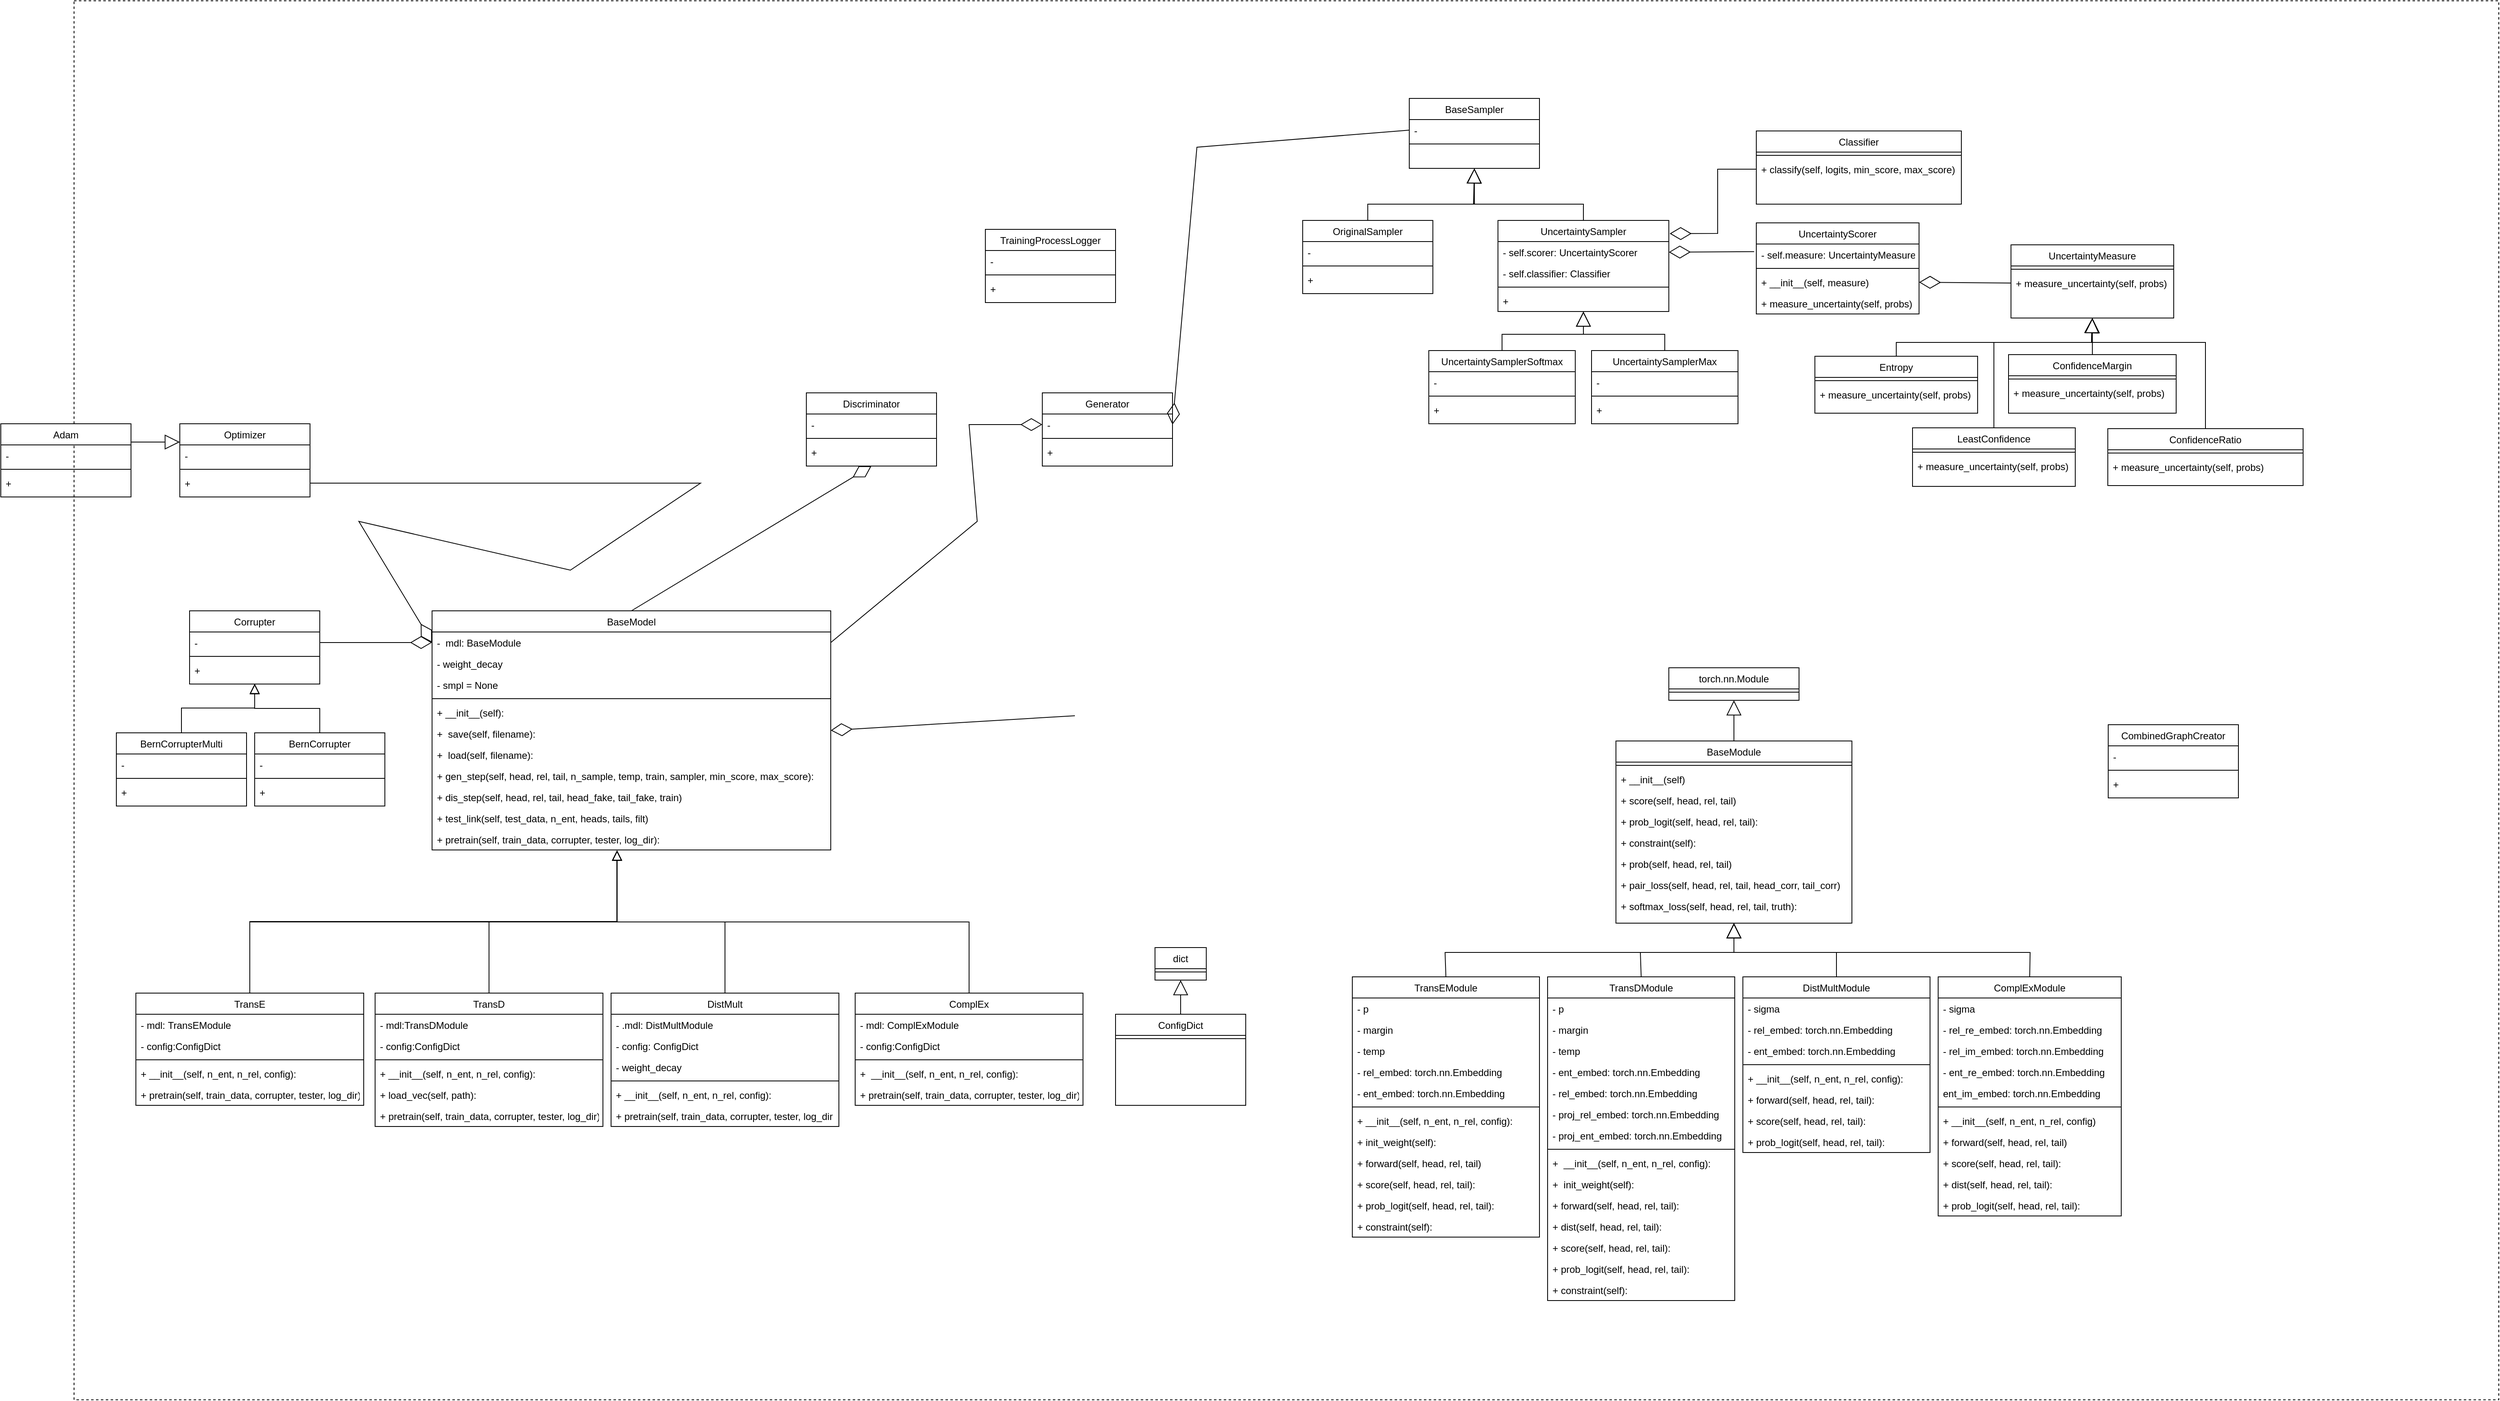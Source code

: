 <mxfile version="17.4.0" type="device"><diagram id="C5RBs43oDa-KdzZeNtuy" name="Page-1"><mxGraphModel dx="1271" dy="1407" grid="1" gridSize="10" guides="1" tooltips="1" connect="1" arrows="1" fold="1" page="1" pageScale="1" pageWidth="827" pageHeight="1169" math="0" shadow="0"><root><mxCell id="WIyWlLk6GJQsqaUBKTNV-0"/><mxCell id="WIyWlLk6GJQsqaUBKTNV-1" parent="WIyWlLk6GJQsqaUBKTNV-0"/><mxCell id="CrCPTvhU0eJIZJdXTXKo-10" value="" style="rounded=0;whiteSpace=wrap;html=1;dashed=1;" parent="WIyWlLk6GJQsqaUBKTNV-1" vertex="1"><mxGeometry x="-630" y="-910" width="2980" height="1720" as="geometry"/></mxCell><mxCell id="NubgHJMBc4jNdzSwaArG-0" value="Generator" style="swimlane;fontStyle=0;align=center;verticalAlign=top;childLayout=stackLayout;horizontal=1;startSize=26;horizontalStack=0;resizeParent=1;resizeLast=0;collapsible=1;marginBottom=0;rounded=0;shadow=0;strokeWidth=1;" parent="WIyWlLk6GJQsqaUBKTNV-1" vertex="1"><mxGeometry x="560" y="-428" width="160" height="90" as="geometry"><mxRectangle x="550" y="140" width="160" height="26" as="alternateBounds"/></mxGeometry></mxCell><mxCell id="NubgHJMBc4jNdzSwaArG-5" value="- " style="text;align=left;verticalAlign=top;spacingLeft=4;spacingRight=4;overflow=hidden;rotatable=0;points=[[0,0.5],[1,0.5]];portConstraint=eastwest;rounded=0;shadow=0;html=0;" parent="NubgHJMBc4jNdzSwaArG-0" vertex="1"><mxGeometry y="26" width="160" height="26" as="geometry"/></mxCell><mxCell id="NubgHJMBc4jNdzSwaArG-6" value="" style="line;html=1;strokeWidth=1;align=left;verticalAlign=middle;spacingTop=-1;spacingLeft=3;spacingRight=3;rotatable=0;labelPosition=right;points=[];portConstraint=eastwest;" parent="NubgHJMBc4jNdzSwaArG-0" vertex="1"><mxGeometry y="52" width="160" height="8" as="geometry"/></mxCell><mxCell id="NubgHJMBc4jNdzSwaArG-7" value="+ " style="text;align=left;verticalAlign=top;spacingLeft=4;spacingRight=4;overflow=hidden;rotatable=0;points=[[0,0.5],[1,0.5]];portConstraint=eastwest;" parent="NubgHJMBc4jNdzSwaArG-0" vertex="1"><mxGeometry y="60" width="160" height="26" as="geometry"/></mxCell><mxCell id="NubgHJMBc4jNdzSwaArG-10" value="Discriminator" style="swimlane;fontStyle=0;align=center;verticalAlign=top;childLayout=stackLayout;horizontal=1;startSize=26;horizontalStack=0;resizeParent=1;resizeLast=0;collapsible=1;marginBottom=0;rounded=0;shadow=0;strokeWidth=1;" parent="WIyWlLk6GJQsqaUBKTNV-1" vertex="1"><mxGeometry x="270" y="-428" width="160" height="90" as="geometry"><mxRectangle x="550" y="140" width="160" height="26" as="alternateBounds"/></mxGeometry></mxCell><mxCell id="NubgHJMBc4jNdzSwaArG-11" value="- " style="text;align=left;verticalAlign=top;spacingLeft=4;spacingRight=4;overflow=hidden;rotatable=0;points=[[0,0.5],[1,0.5]];portConstraint=eastwest;rounded=0;shadow=0;html=0;" parent="NubgHJMBc4jNdzSwaArG-10" vertex="1"><mxGeometry y="26" width="160" height="26" as="geometry"/></mxCell><mxCell id="NubgHJMBc4jNdzSwaArG-12" value="" style="line;html=1;strokeWidth=1;align=left;verticalAlign=middle;spacingTop=-1;spacingLeft=3;spacingRight=3;rotatable=0;labelPosition=right;points=[];portConstraint=eastwest;" parent="NubgHJMBc4jNdzSwaArG-10" vertex="1"><mxGeometry y="52" width="160" height="8" as="geometry"/></mxCell><mxCell id="NubgHJMBc4jNdzSwaArG-13" value="+ " style="text;align=left;verticalAlign=top;spacingLeft=4;spacingRight=4;overflow=hidden;rotatable=0;points=[[0,0.5],[1,0.5]];portConstraint=eastwest;" parent="NubgHJMBc4jNdzSwaArG-10" vertex="1"><mxGeometry y="60" width="160" height="26" as="geometry"/></mxCell><mxCell id="NubgHJMBc4jNdzSwaArG-14" value="BaseModel" style="swimlane;fontStyle=0;align=center;verticalAlign=top;childLayout=stackLayout;horizontal=1;startSize=26;horizontalStack=0;resizeParent=1;resizeLast=0;collapsible=1;marginBottom=0;rounded=0;shadow=0;strokeWidth=1;" parent="WIyWlLk6GJQsqaUBKTNV-1" vertex="1"><mxGeometry x="-190" y="-160" width="490" height="294" as="geometry"><mxRectangle x="550" y="140" width="160" height="26" as="alternateBounds"/></mxGeometry></mxCell><mxCell id="NubgHJMBc4jNdzSwaArG-15" value="-  mdl: BaseModule" style="text;align=left;verticalAlign=top;spacingLeft=4;spacingRight=4;overflow=hidden;rotatable=0;points=[[0,0.5],[1,0.5]];portConstraint=eastwest;rounded=0;shadow=0;html=0;" parent="NubgHJMBc4jNdzSwaArG-14" vertex="1"><mxGeometry y="26" width="490" height="26" as="geometry"/></mxCell><mxCell id="3IQaZaNuvOb18I10j0js-59" value="- weight_decay" style="text;align=left;verticalAlign=top;spacingLeft=4;spacingRight=4;overflow=hidden;rotatable=0;points=[[0,0.5],[1,0.5]];portConstraint=eastwest;rounded=0;shadow=0;html=0;" parent="NubgHJMBc4jNdzSwaArG-14" vertex="1"><mxGeometry y="52" width="490" height="26" as="geometry"/></mxCell><mxCell id="3IQaZaNuvOb18I10j0js-60" value="- smpl = None&#10;" style="text;align=left;verticalAlign=top;spacingLeft=4;spacingRight=4;overflow=hidden;rotatable=0;points=[[0,0.5],[1,0.5]];portConstraint=eastwest;rounded=0;shadow=0;html=0;" parent="NubgHJMBc4jNdzSwaArG-14" vertex="1"><mxGeometry y="78" width="490" height="26" as="geometry"/></mxCell><mxCell id="NubgHJMBc4jNdzSwaArG-16" value="" style="line;html=1;strokeWidth=1;align=left;verticalAlign=middle;spacingTop=-1;spacingLeft=3;spacingRight=3;rotatable=0;labelPosition=right;points=[];portConstraint=eastwest;" parent="NubgHJMBc4jNdzSwaArG-14" vertex="1"><mxGeometry y="104" width="490" height="8" as="geometry"/></mxCell><mxCell id="NubgHJMBc4jNdzSwaArG-37" value="+ __init__(self):" style="text;align=left;verticalAlign=top;spacingLeft=4;spacingRight=4;overflow=hidden;rotatable=0;points=[[0,0.5],[1,0.5]];portConstraint=eastwest;" parent="NubgHJMBc4jNdzSwaArG-14" vertex="1"><mxGeometry y="112" width="490" height="26" as="geometry"/></mxCell><mxCell id="3IQaZaNuvOb18I10j0js-56" value="+  save(self, filename):" style="text;align=left;verticalAlign=top;spacingLeft=4;spacingRight=4;overflow=hidden;rotatable=0;points=[[0,0.5],[1,0.5]];portConstraint=eastwest;" parent="NubgHJMBc4jNdzSwaArG-14" vertex="1"><mxGeometry y="138" width="490" height="26" as="geometry"/></mxCell><mxCell id="3IQaZaNuvOb18I10j0js-57" value="+  load(self, filename):" style="text;align=left;verticalAlign=top;spacingLeft=4;spacingRight=4;overflow=hidden;rotatable=0;points=[[0,0.5],[1,0.5]];portConstraint=eastwest;" parent="NubgHJMBc4jNdzSwaArG-14" vertex="1"><mxGeometry y="164" width="490" height="26" as="geometry"/></mxCell><mxCell id="3IQaZaNuvOb18I10j0js-69" value="+ gen_step(self, head, rel, tail, n_sample, temp, train, sampler, min_score, max_score):" style="text;align=left;verticalAlign=top;spacingLeft=4;spacingRight=4;overflow=hidden;rotatable=0;points=[[0,0.5],[1,0.5]];portConstraint=eastwest;" parent="NubgHJMBc4jNdzSwaArG-14" vertex="1"><mxGeometry y="190" width="490" height="26" as="geometry"/></mxCell><mxCell id="3IQaZaNuvOb18I10j0js-70" value="+ dis_step(self, head, rel, tail, head_fake, tail_fake, train)" style="text;align=left;verticalAlign=top;spacingLeft=4;spacingRight=4;overflow=hidden;rotatable=0;points=[[0,0.5],[1,0.5]];portConstraint=eastwest;" parent="NubgHJMBc4jNdzSwaArG-14" vertex="1"><mxGeometry y="216" width="490" height="26" as="geometry"/></mxCell><mxCell id="3IQaZaNuvOb18I10j0js-71" value="+ test_link(self, test_data, n_ent, heads, tails, filt)" style="text;align=left;verticalAlign=top;spacingLeft=4;spacingRight=4;overflow=hidden;rotatable=0;points=[[0,0.5],[1,0.5]];portConstraint=eastwest;" parent="NubgHJMBc4jNdzSwaArG-14" vertex="1"><mxGeometry y="242" width="490" height="26" as="geometry"/></mxCell><mxCell id="3IQaZaNuvOb18I10j0js-72" value="+ pretrain(self, train_data, corrupter, tester, log_dir):" style="text;align=left;verticalAlign=top;spacingLeft=4;spacingRight=4;overflow=hidden;rotatable=0;points=[[0,0.5],[1,0.5]];portConstraint=eastwest;" parent="NubgHJMBc4jNdzSwaArG-14" vertex="1"><mxGeometry y="268" width="490" height="26" as="geometry"/></mxCell><mxCell id="NubgHJMBc4jNdzSwaArG-18" value="TransE" style="swimlane;fontStyle=0;align=center;verticalAlign=top;childLayout=stackLayout;horizontal=1;startSize=26;horizontalStack=0;resizeParent=1;resizeLast=0;collapsible=1;marginBottom=0;rounded=0;shadow=0;strokeWidth=1;" parent="WIyWlLk6GJQsqaUBKTNV-1" vertex="1"><mxGeometry x="-554" y="310" width="280" height="138" as="geometry"><mxRectangle x="550" y="140" width="160" height="26" as="alternateBounds"/></mxGeometry></mxCell><mxCell id="NubgHJMBc4jNdzSwaArG-19" value="- mdl: TransEModule" style="text;align=left;verticalAlign=top;spacingLeft=4;spacingRight=4;overflow=hidden;rotatable=0;points=[[0,0.5],[1,0.5]];portConstraint=eastwest;rounded=0;shadow=0;html=0;" parent="NubgHJMBc4jNdzSwaArG-18" vertex="1"><mxGeometry y="26" width="280" height="26" as="geometry"/></mxCell><mxCell id="3IQaZaNuvOb18I10j0js-102" value="- config:ConfigDict" style="text;align=left;verticalAlign=top;spacingLeft=4;spacingRight=4;overflow=hidden;rotatable=0;points=[[0,0.5],[1,0.5]];portConstraint=eastwest;rounded=0;shadow=0;html=0;" parent="NubgHJMBc4jNdzSwaArG-18" vertex="1"><mxGeometry y="52" width="280" height="26" as="geometry"/></mxCell><mxCell id="NubgHJMBc4jNdzSwaArG-20" value="" style="line;html=1;strokeWidth=1;align=left;verticalAlign=middle;spacingTop=-1;spacingLeft=3;spacingRight=3;rotatable=0;labelPosition=right;points=[];portConstraint=eastwest;" parent="NubgHJMBc4jNdzSwaArG-18" vertex="1"><mxGeometry y="78" width="280" height="8" as="geometry"/></mxCell><mxCell id="NubgHJMBc4jNdzSwaArG-21" value="+ __init__(self, n_ent, n_rel, config):&#10;&#10;" style="text;align=left;verticalAlign=top;spacingLeft=4;spacingRight=4;overflow=hidden;rotatable=0;points=[[0,0.5],[1,0.5]];portConstraint=eastwest;" parent="NubgHJMBc4jNdzSwaArG-18" vertex="1"><mxGeometry y="86" width="280" height="26" as="geometry"/></mxCell><mxCell id="3IQaZaNuvOb18I10j0js-94" value="+ pretrain(self, train_data, corrupter, tester, log_dir):" style="text;align=left;verticalAlign=top;spacingLeft=4;spacingRight=4;overflow=hidden;rotatable=0;points=[[0,0.5],[1,0.5]];portConstraint=eastwest;" parent="NubgHJMBc4jNdzSwaArG-18" vertex="1"><mxGeometry y="112" width="280" height="26" as="geometry"/></mxCell><mxCell id="NubgHJMBc4jNdzSwaArG-22" value="TransD" style="swimlane;fontStyle=0;align=center;verticalAlign=top;childLayout=stackLayout;horizontal=1;startSize=26;horizontalStack=0;resizeParent=1;resizeLast=0;collapsible=1;marginBottom=0;rounded=0;shadow=0;strokeWidth=1;" parent="WIyWlLk6GJQsqaUBKTNV-1" vertex="1"><mxGeometry x="-260" y="310" width="280" height="164" as="geometry"><mxRectangle x="550" y="140" width="160" height="26" as="alternateBounds"/></mxGeometry></mxCell><mxCell id="3IQaZaNuvOb18I10j0js-101" value="- mdl:TransDModule" style="text;align=left;verticalAlign=top;spacingLeft=4;spacingRight=4;overflow=hidden;rotatable=0;points=[[0,0.5],[1,0.5]];portConstraint=eastwest;rounded=0;shadow=0;html=0;" parent="NubgHJMBc4jNdzSwaArG-22" vertex="1"><mxGeometry y="26" width="280" height="26" as="geometry"/></mxCell><mxCell id="NubgHJMBc4jNdzSwaArG-23" value="- config:ConfigDict" style="text;align=left;verticalAlign=top;spacingLeft=4;spacingRight=4;overflow=hidden;rotatable=0;points=[[0,0.5],[1,0.5]];portConstraint=eastwest;rounded=0;shadow=0;html=0;" parent="NubgHJMBc4jNdzSwaArG-22" vertex="1"><mxGeometry y="52" width="280" height="26" as="geometry"/></mxCell><mxCell id="NubgHJMBc4jNdzSwaArG-24" value="" style="line;html=1;strokeWidth=1;align=left;verticalAlign=middle;spacingTop=-1;spacingLeft=3;spacingRight=3;rotatable=0;labelPosition=right;points=[];portConstraint=eastwest;" parent="NubgHJMBc4jNdzSwaArG-22" vertex="1"><mxGeometry y="78" width="280" height="8" as="geometry"/></mxCell><mxCell id="NubgHJMBc4jNdzSwaArG-25" value="+ __init__(self, n_ent, n_rel, config):&#10;&#10;" style="text;align=left;verticalAlign=top;spacingLeft=4;spacingRight=4;overflow=hidden;rotatable=0;points=[[0,0.5],[1,0.5]];portConstraint=eastwest;" parent="NubgHJMBc4jNdzSwaArG-22" vertex="1"><mxGeometry y="86" width="280" height="26" as="geometry"/></mxCell><mxCell id="3IQaZaNuvOb18I10j0js-90" value="+ load_vec(self, path):&#10;&#10;" style="text;align=left;verticalAlign=top;spacingLeft=4;spacingRight=4;overflow=hidden;rotatable=0;points=[[0,0.5],[1,0.5]];portConstraint=eastwest;" parent="NubgHJMBc4jNdzSwaArG-22" vertex="1"><mxGeometry y="112" width="280" height="26" as="geometry"/></mxCell><mxCell id="3IQaZaNuvOb18I10j0js-91" value="+ pretrain(self, train_data, corrupter, tester, log_dir):&#10;&#10;" style="text;align=left;verticalAlign=top;spacingLeft=4;spacingRight=4;overflow=hidden;rotatable=0;points=[[0,0.5],[1,0.5]];portConstraint=eastwest;" parent="NubgHJMBc4jNdzSwaArG-22" vertex="1"><mxGeometry y="138" width="280" height="26" as="geometry"/></mxCell><mxCell id="NubgHJMBc4jNdzSwaArG-26" value="DistMult" style="swimlane;fontStyle=0;align=center;verticalAlign=top;childLayout=stackLayout;horizontal=1;startSize=26;horizontalStack=0;resizeParent=1;resizeLast=0;collapsible=1;marginBottom=0;rounded=0;shadow=0;strokeWidth=1;" parent="WIyWlLk6GJQsqaUBKTNV-1" vertex="1"><mxGeometry x="30" y="310" width="280" height="164" as="geometry"><mxRectangle x="550" y="140" width="160" height="26" as="alternateBounds"/></mxGeometry></mxCell><mxCell id="3IQaZaNuvOb18I10j0js-99" value="- .mdl: DistMultModule" style="text;align=left;verticalAlign=top;spacingLeft=4;spacingRight=4;overflow=hidden;rotatable=0;points=[[0,0.5],[1,0.5]];portConstraint=eastwest;rounded=0;shadow=0;html=0;" parent="NubgHJMBc4jNdzSwaArG-26" vertex="1"><mxGeometry y="26" width="280" height="26" as="geometry"/></mxCell><mxCell id="NubgHJMBc4jNdzSwaArG-27" value="- config: ConfigDict" style="text;align=left;verticalAlign=top;spacingLeft=4;spacingRight=4;overflow=hidden;rotatable=0;points=[[0,0.5],[1,0.5]];portConstraint=eastwest;rounded=0;shadow=0;html=0;" parent="NubgHJMBc4jNdzSwaArG-26" vertex="1"><mxGeometry y="52" width="280" height="26" as="geometry"/></mxCell><mxCell id="3IQaZaNuvOb18I10j0js-100" value="- weight_decay" style="text;align=left;verticalAlign=top;spacingLeft=4;spacingRight=4;overflow=hidden;rotatable=0;points=[[0,0.5],[1,0.5]];portConstraint=eastwest;rounded=0;shadow=0;html=0;" parent="NubgHJMBc4jNdzSwaArG-26" vertex="1"><mxGeometry y="78" width="280" height="26" as="geometry"/></mxCell><mxCell id="NubgHJMBc4jNdzSwaArG-28" value="" style="line;html=1;strokeWidth=1;align=left;verticalAlign=middle;spacingTop=-1;spacingLeft=3;spacingRight=3;rotatable=0;labelPosition=right;points=[];portConstraint=eastwest;" parent="NubgHJMBc4jNdzSwaArG-26" vertex="1"><mxGeometry y="104" width="280" height="8" as="geometry"/></mxCell><mxCell id="NubgHJMBc4jNdzSwaArG-29" value="+ __init__(self, n_ent, n_rel, config):&#10;&#10;" style="text;align=left;verticalAlign=top;spacingLeft=4;spacingRight=4;overflow=hidden;rotatable=0;points=[[0,0.5],[1,0.5]];portConstraint=eastwest;" parent="NubgHJMBc4jNdzSwaArG-26" vertex="1"><mxGeometry y="112" width="280" height="26" as="geometry"/></mxCell><mxCell id="3IQaZaNuvOb18I10j0js-96" value="+ pretrain(self, train_data, corrupter, tester, log_dir = None):&#10;&#10;" style="text;align=left;verticalAlign=top;spacingLeft=4;spacingRight=4;overflow=hidden;rotatable=0;points=[[0,0.5],[1,0.5]];portConstraint=eastwest;" parent="NubgHJMBc4jNdzSwaArG-26" vertex="1"><mxGeometry y="138" width="280" height="26" as="geometry"/></mxCell><mxCell id="NubgHJMBc4jNdzSwaArG-30" value="ComplEx" style="swimlane;fontStyle=0;align=center;verticalAlign=top;childLayout=stackLayout;horizontal=1;startSize=26;horizontalStack=0;resizeParent=1;resizeLast=0;collapsible=1;marginBottom=0;rounded=0;shadow=0;strokeWidth=1;" parent="WIyWlLk6GJQsqaUBKTNV-1" vertex="1"><mxGeometry x="330" y="310" width="280" height="138" as="geometry"><mxRectangle x="550" y="140" width="160" height="26" as="alternateBounds"/></mxGeometry></mxCell><mxCell id="NubgHJMBc4jNdzSwaArG-31" value="- mdl: ComplExModule" style="text;align=left;verticalAlign=top;spacingLeft=4;spacingRight=4;overflow=hidden;rotatable=0;points=[[0,0.5],[1,0.5]];portConstraint=eastwest;rounded=0;shadow=0;html=0;" parent="NubgHJMBc4jNdzSwaArG-30" vertex="1"><mxGeometry y="26" width="280" height="26" as="geometry"/></mxCell><mxCell id="3IQaZaNuvOb18I10j0js-98" value="- config:ConfigDict" style="text;align=left;verticalAlign=top;spacingLeft=4;spacingRight=4;overflow=hidden;rotatable=0;points=[[0,0.5],[1,0.5]];portConstraint=eastwest;rounded=0;shadow=0;html=0;" parent="NubgHJMBc4jNdzSwaArG-30" vertex="1"><mxGeometry y="52" width="280" height="26" as="geometry"/></mxCell><mxCell id="NubgHJMBc4jNdzSwaArG-32" value="" style="line;html=1;strokeWidth=1;align=left;verticalAlign=middle;spacingTop=-1;spacingLeft=3;spacingRight=3;rotatable=0;labelPosition=right;points=[];portConstraint=eastwest;" parent="NubgHJMBc4jNdzSwaArG-30" vertex="1"><mxGeometry y="78" width="280" height="8" as="geometry"/></mxCell><mxCell id="NubgHJMBc4jNdzSwaArG-33" value="+  __init__(self, n_ent, n_rel, config):&#10;&#10;" style="text;align=left;verticalAlign=top;spacingLeft=4;spacingRight=4;overflow=hidden;rotatable=0;points=[[0,0.5],[1,0.5]];portConstraint=eastwest;" parent="NubgHJMBc4jNdzSwaArG-30" vertex="1"><mxGeometry y="86" width="280" height="26" as="geometry"/></mxCell><mxCell id="3IQaZaNuvOb18I10j0js-97" value="+ pretrain(self, train_data, corrupter, tester, log_dir):" style="text;align=left;verticalAlign=top;spacingLeft=4;spacingRight=4;overflow=hidden;rotatable=0;points=[[0,0.5],[1,0.5]];portConstraint=eastwest;" parent="NubgHJMBc4jNdzSwaArG-30" vertex="1"><mxGeometry y="112" width="280" height="26" as="geometry"/></mxCell><mxCell id="NubgHJMBc4jNdzSwaArG-34" value="BaseModule" style="swimlane;fontStyle=0;align=center;verticalAlign=top;childLayout=stackLayout;horizontal=1;startSize=26;horizontalStack=0;resizeParent=1;resizeLast=0;collapsible=1;marginBottom=0;rounded=0;shadow=0;strokeWidth=1;" parent="WIyWlLk6GJQsqaUBKTNV-1" vertex="1"><mxGeometry x="1265" width="290" height="224" as="geometry"><mxRectangle x="550" y="140" width="160" height="26" as="alternateBounds"/></mxGeometry></mxCell><mxCell id="NubgHJMBc4jNdzSwaArG-36" value="" style="line;html=1;strokeWidth=1;align=left;verticalAlign=middle;spacingTop=-1;spacingLeft=3;spacingRight=3;rotatable=0;labelPosition=right;points=[];portConstraint=eastwest;" parent="NubgHJMBc4jNdzSwaArG-34" vertex="1"><mxGeometry y="26" width="290" height="8" as="geometry"/></mxCell><mxCell id="NubgHJMBc4jNdzSwaArG-17" value="+ __init__(self)" style="text;align=left;verticalAlign=top;spacingLeft=4;spacingRight=4;overflow=hidden;rotatable=0;points=[[0,0.5],[1,0.5]];portConstraint=eastwest;" parent="NubgHJMBc4jNdzSwaArG-34" vertex="1"><mxGeometry y="34" width="290" height="26" as="geometry"/></mxCell><mxCell id="3IQaZaNuvOb18I10j0js-49" value="+ score(self, head, rel, tail)" style="text;align=left;verticalAlign=top;spacingLeft=4;spacingRight=4;overflow=hidden;rotatable=0;points=[[0,0.5],[1,0.5]];portConstraint=eastwest;" parent="NubgHJMBc4jNdzSwaArG-34" vertex="1"><mxGeometry y="60" width="290" height="26" as="geometry"/></mxCell><mxCell id="3IQaZaNuvOb18I10j0js-52" value="+ prob_logit(self, head, rel, tail):" style="text;align=left;verticalAlign=top;spacingLeft=4;spacingRight=4;overflow=hidden;rotatable=0;points=[[0,0.5],[1,0.5]];portConstraint=eastwest;" parent="NubgHJMBc4jNdzSwaArG-34" vertex="1"><mxGeometry y="86" width="290" height="26" as="geometry"/></mxCell><mxCell id="3IQaZaNuvOb18I10j0js-73" value="+ constraint(self):" style="text;align=left;verticalAlign=top;spacingLeft=4;spacingRight=4;overflow=hidden;rotatable=0;points=[[0,0.5],[1,0.5]];portConstraint=eastwest;" parent="NubgHJMBc4jNdzSwaArG-34" vertex="1"><mxGeometry y="112" width="290" height="26" as="geometry"/></mxCell><mxCell id="3IQaZaNuvOb18I10j0js-74" value="+ prob(self, head, rel, tail)&#10;&#10;" style="text;align=left;verticalAlign=top;spacingLeft=4;spacingRight=4;overflow=hidden;rotatable=0;points=[[0,0.5],[1,0.5]];portConstraint=eastwest;" parent="NubgHJMBc4jNdzSwaArG-34" vertex="1"><mxGeometry y="138" width="290" height="26" as="geometry"/></mxCell><mxCell id="3IQaZaNuvOb18I10j0js-75" value="+ pair_loss(self, head, rel, tail, head_corr, tail_corr)&#10;&#10;" style="text;align=left;verticalAlign=top;spacingLeft=4;spacingRight=4;overflow=hidden;rotatable=0;points=[[0,0.5],[1,0.5]];portConstraint=eastwest;" parent="NubgHJMBc4jNdzSwaArG-34" vertex="1"><mxGeometry y="164" width="290" height="26" as="geometry"/></mxCell><mxCell id="3IQaZaNuvOb18I10j0js-76" value="+ softmax_loss(self, head, rel, tail, truth):&#10;&#10;" style="text;align=left;verticalAlign=top;spacingLeft=4;spacingRight=4;overflow=hidden;rotatable=0;points=[[0,0.5],[1,0.5]];portConstraint=eastwest;" parent="NubgHJMBc4jNdzSwaArG-34" vertex="1"><mxGeometry y="190" width="290" height="26" as="geometry"/></mxCell><mxCell id="NubgHJMBc4jNdzSwaArG-38" value="TransEModule" style="swimlane;fontStyle=0;align=center;verticalAlign=top;childLayout=stackLayout;horizontal=1;startSize=26;horizontalStack=0;resizeParent=1;resizeLast=0;collapsible=1;marginBottom=0;rounded=0;shadow=0;strokeWidth=1;" parent="WIyWlLk6GJQsqaUBKTNV-1" vertex="1"><mxGeometry x="941" y="290" width="230" height="320" as="geometry"><mxRectangle x="550" y="140" width="160" height="26" as="alternateBounds"/></mxGeometry></mxCell><mxCell id="NubgHJMBc4jNdzSwaArG-39" value="- p&#10;" style="text;align=left;verticalAlign=top;spacingLeft=4;spacingRight=4;overflow=hidden;rotatable=0;points=[[0,0.5],[1,0.5]];portConstraint=eastwest;rounded=0;shadow=0;html=0;" parent="NubgHJMBc4jNdzSwaArG-38" vertex="1"><mxGeometry y="26" width="230" height="26" as="geometry"/></mxCell><mxCell id="3IQaZaNuvOb18I10j0js-103" value="- margin" style="text;align=left;verticalAlign=top;spacingLeft=4;spacingRight=4;overflow=hidden;rotatable=0;points=[[0,0.5],[1,0.5]];portConstraint=eastwest;rounded=0;shadow=0;html=0;" parent="NubgHJMBc4jNdzSwaArG-38" vertex="1"><mxGeometry y="52" width="230" height="26" as="geometry"/></mxCell><mxCell id="3IQaZaNuvOb18I10j0js-104" value="- temp" style="text;align=left;verticalAlign=top;spacingLeft=4;spacingRight=4;overflow=hidden;rotatable=0;points=[[0,0.5],[1,0.5]];portConstraint=eastwest;rounded=0;shadow=0;html=0;" parent="NubgHJMBc4jNdzSwaArG-38" vertex="1"><mxGeometry y="78" width="230" height="26" as="geometry"/></mxCell><mxCell id="3IQaZaNuvOb18I10j0js-105" value="- rel_embed: torch.nn.Embedding" style="text;align=left;verticalAlign=top;spacingLeft=4;spacingRight=4;overflow=hidden;rotatable=0;points=[[0,0.5],[1,0.5]];portConstraint=eastwest;rounded=0;shadow=0;html=0;" parent="NubgHJMBc4jNdzSwaArG-38" vertex="1"><mxGeometry y="104" width="230" height="26" as="geometry"/></mxCell><mxCell id="3IQaZaNuvOb18I10j0js-115" value="- ent_embed: torch.nn.Embedding&#10;&#10;" style="text;align=left;verticalAlign=top;spacingLeft=4;spacingRight=4;overflow=hidden;rotatable=0;points=[[0,0.5],[1,0.5]];portConstraint=eastwest;rounded=0;shadow=0;html=0;" parent="NubgHJMBc4jNdzSwaArG-38" vertex="1"><mxGeometry y="130" width="230" height="26" as="geometry"/></mxCell><mxCell id="NubgHJMBc4jNdzSwaArG-40" value="" style="line;html=1;strokeWidth=1;align=left;verticalAlign=middle;spacingTop=-1;spacingLeft=3;spacingRight=3;rotatable=0;labelPosition=right;points=[];portConstraint=eastwest;" parent="NubgHJMBc4jNdzSwaArG-38" vertex="1"><mxGeometry y="156" width="230" height="8" as="geometry"/></mxCell><mxCell id="NubgHJMBc4jNdzSwaArG-41" value="+ __init__(self, n_ent, n_rel, config):" style="text;align=left;verticalAlign=top;spacingLeft=4;spacingRight=4;overflow=hidden;rotatable=0;points=[[0,0.5],[1,0.5]];portConstraint=eastwest;" parent="NubgHJMBc4jNdzSwaArG-38" vertex="1"><mxGeometry y="164" width="230" height="26" as="geometry"/></mxCell><mxCell id="3IQaZaNuvOb18I10j0js-77" value="+ init_weight(self):" style="text;align=left;verticalAlign=top;spacingLeft=4;spacingRight=4;overflow=hidden;rotatable=0;points=[[0,0.5],[1,0.5]];portConstraint=eastwest;" parent="NubgHJMBc4jNdzSwaArG-38" vertex="1"><mxGeometry y="190" width="230" height="26" as="geometry"/></mxCell><mxCell id="3IQaZaNuvOb18I10j0js-78" value="+ forward(self, head, rel, tail)&#10;&#10;" style="text;align=left;verticalAlign=top;spacingLeft=4;spacingRight=4;overflow=hidden;rotatable=0;points=[[0,0.5],[1,0.5]];portConstraint=eastwest;" parent="NubgHJMBc4jNdzSwaArG-38" vertex="1"><mxGeometry y="216" width="230" height="26" as="geometry"/></mxCell><mxCell id="3IQaZaNuvOb18I10j0js-79" value="+ score(self, head, rel, tail):&#10;&#10;" style="text;align=left;verticalAlign=top;spacingLeft=4;spacingRight=4;overflow=hidden;rotatable=0;points=[[0,0.5],[1,0.5]];portConstraint=eastwest;" parent="NubgHJMBc4jNdzSwaArG-38" vertex="1"><mxGeometry y="242" width="230" height="26" as="geometry"/></mxCell><mxCell id="3IQaZaNuvOb18I10j0js-80" value="+ prob_logit(self, head, rel, tail):&#10;&#10;" style="text;align=left;verticalAlign=top;spacingLeft=4;spacingRight=4;overflow=hidden;rotatable=0;points=[[0,0.5],[1,0.5]];portConstraint=eastwest;" parent="NubgHJMBc4jNdzSwaArG-38" vertex="1"><mxGeometry y="268" width="230" height="26" as="geometry"/></mxCell><mxCell id="3IQaZaNuvOb18I10j0js-81" value="+ constraint(self):" style="text;align=left;verticalAlign=top;spacingLeft=4;spacingRight=4;overflow=hidden;rotatable=0;points=[[0,0.5],[1,0.5]];portConstraint=eastwest;" parent="NubgHJMBc4jNdzSwaArG-38" vertex="1"><mxGeometry y="294" width="230" height="26" as="geometry"/></mxCell><mxCell id="NubgHJMBc4jNdzSwaArG-42" value="TransDModule" style="swimlane;fontStyle=0;align=center;verticalAlign=top;childLayout=stackLayout;horizontal=1;startSize=26;horizontalStack=0;resizeParent=1;resizeLast=0;collapsible=1;marginBottom=0;rounded=0;shadow=0;strokeWidth=1;" parent="WIyWlLk6GJQsqaUBKTNV-1" vertex="1"><mxGeometry x="1181" y="290" width="230" height="398" as="geometry"><mxRectangle x="550" y="140" width="160" height="26" as="alternateBounds"/></mxGeometry></mxCell><mxCell id="3IQaZaNuvOb18I10j0js-116" value="- p&#10;" style="text;align=left;verticalAlign=top;spacingLeft=4;spacingRight=4;overflow=hidden;rotatable=0;points=[[0,0.5],[1,0.5]];portConstraint=eastwest;rounded=0;shadow=0;html=0;" parent="NubgHJMBc4jNdzSwaArG-42" vertex="1"><mxGeometry y="26" width="230" height="26" as="geometry"/></mxCell><mxCell id="3IQaZaNuvOb18I10j0js-117" value="- margin" style="text;align=left;verticalAlign=top;spacingLeft=4;spacingRight=4;overflow=hidden;rotatable=0;points=[[0,0.5],[1,0.5]];portConstraint=eastwest;rounded=0;shadow=0;html=0;" parent="NubgHJMBc4jNdzSwaArG-42" vertex="1"><mxGeometry y="52" width="230" height="26" as="geometry"/></mxCell><mxCell id="3IQaZaNuvOb18I10j0js-118" value="- temp" style="text;align=left;verticalAlign=top;spacingLeft=4;spacingRight=4;overflow=hidden;rotatable=0;points=[[0,0.5],[1,0.5]];portConstraint=eastwest;rounded=0;shadow=0;html=0;" parent="NubgHJMBc4jNdzSwaArG-42" vertex="1"><mxGeometry y="78" width="230" height="26" as="geometry"/></mxCell><mxCell id="3IQaZaNuvOb18I10j0js-120" value="- ent_embed: torch.nn.Embedding&#10;&#10;" style="text;align=left;verticalAlign=top;spacingLeft=4;spacingRight=4;overflow=hidden;rotatable=0;points=[[0,0.5],[1,0.5]];portConstraint=eastwest;rounded=0;shadow=0;html=0;" parent="NubgHJMBc4jNdzSwaArG-42" vertex="1"><mxGeometry y="104" width="230" height="26" as="geometry"/></mxCell><mxCell id="3IQaZaNuvOb18I10j0js-119" value="- rel_embed: torch.nn.Embedding" style="text;align=left;verticalAlign=top;spacingLeft=4;spacingRight=4;overflow=hidden;rotatable=0;points=[[0,0.5],[1,0.5]];portConstraint=eastwest;rounded=0;shadow=0;html=0;" parent="NubgHJMBc4jNdzSwaArG-42" vertex="1"><mxGeometry y="130" width="230" height="26" as="geometry"/></mxCell><mxCell id="3IQaZaNuvOb18I10j0js-121" value="- proj_rel_embed: torch.nn.Embedding&#10;" style="text;align=left;verticalAlign=top;spacingLeft=4;spacingRight=4;overflow=hidden;rotatable=0;points=[[0,0.5],[1,0.5]];portConstraint=eastwest;rounded=0;shadow=0;html=0;" parent="NubgHJMBc4jNdzSwaArG-42" vertex="1"><mxGeometry y="156" width="230" height="26" as="geometry"/></mxCell><mxCell id="3IQaZaNuvOb18I10j0js-122" value="- proj_ent_embed: torch.nn.Embedding" style="text;align=left;verticalAlign=top;spacingLeft=4;spacingRight=4;overflow=hidden;rotatable=0;points=[[0,0.5],[1,0.5]];portConstraint=eastwest;rounded=0;shadow=0;html=0;" parent="NubgHJMBc4jNdzSwaArG-42" vertex="1"><mxGeometry y="182" width="230" height="26" as="geometry"/></mxCell><mxCell id="NubgHJMBc4jNdzSwaArG-44" value="" style="line;html=1;strokeWidth=1;align=left;verticalAlign=middle;spacingTop=-1;spacingLeft=3;spacingRight=3;rotatable=0;labelPosition=right;points=[];portConstraint=eastwest;" parent="NubgHJMBc4jNdzSwaArG-42" vertex="1"><mxGeometry y="208" width="230" height="8" as="geometry"/></mxCell><mxCell id="NubgHJMBc4jNdzSwaArG-45" value="+  __init__(self, n_ent, n_rel, config):" style="text;align=left;verticalAlign=top;spacingLeft=4;spacingRight=4;overflow=hidden;rotatable=0;points=[[0,0.5],[1,0.5]];portConstraint=eastwest;" parent="NubgHJMBc4jNdzSwaArG-42" vertex="1"><mxGeometry y="216" width="230" height="26" as="geometry"/></mxCell><mxCell id="3IQaZaNuvOb18I10j0js-83" value="+  init_weight(self):&#10;&#10;" style="text;align=left;verticalAlign=top;spacingLeft=4;spacingRight=4;overflow=hidden;rotatable=0;points=[[0,0.5],[1,0.5]];portConstraint=eastwest;" parent="NubgHJMBc4jNdzSwaArG-42" vertex="1"><mxGeometry y="242" width="230" height="26" as="geometry"/></mxCell><mxCell id="3IQaZaNuvOb18I10j0js-84" value="+ forward(self, head, rel, tail):&#10;&#10;" style="text;align=left;verticalAlign=top;spacingLeft=4;spacingRight=4;overflow=hidden;rotatable=0;points=[[0,0.5],[1,0.5]];portConstraint=eastwest;" parent="NubgHJMBc4jNdzSwaArG-42" vertex="1"><mxGeometry y="268" width="230" height="26" as="geometry"/></mxCell><mxCell id="3IQaZaNuvOb18I10j0js-85" value="+ dist(self, head, rel, tail):&#10;&#10;" style="text;align=left;verticalAlign=top;spacingLeft=4;spacingRight=4;overflow=hidden;rotatable=0;points=[[0,0.5],[1,0.5]];portConstraint=eastwest;" parent="NubgHJMBc4jNdzSwaArG-42" vertex="1"><mxGeometry y="294" width="230" height="26" as="geometry"/></mxCell><mxCell id="3IQaZaNuvOb18I10j0js-86" value="+ score(self, head, rel, tail):" style="text;align=left;verticalAlign=top;spacingLeft=4;spacingRight=4;overflow=hidden;rotatable=0;points=[[0,0.5],[1,0.5]];portConstraint=eastwest;" parent="NubgHJMBc4jNdzSwaArG-42" vertex="1"><mxGeometry y="320" width="230" height="26" as="geometry"/></mxCell><mxCell id="3IQaZaNuvOb18I10j0js-87" value="+ prob_logit(self, head, rel, tail):&#10;&#10;&#10;" style="text;align=left;verticalAlign=top;spacingLeft=4;spacingRight=4;overflow=hidden;rotatable=0;points=[[0,0.5],[1,0.5]];portConstraint=eastwest;" parent="NubgHJMBc4jNdzSwaArG-42" vertex="1"><mxGeometry y="346" width="230" height="26" as="geometry"/></mxCell><mxCell id="3IQaZaNuvOb18I10j0js-88" value="+ constraint(self):&#10;&#10;" style="text;align=left;verticalAlign=top;spacingLeft=4;spacingRight=4;overflow=hidden;rotatable=0;points=[[0,0.5],[1,0.5]];portConstraint=eastwest;" parent="NubgHJMBc4jNdzSwaArG-42" vertex="1"><mxGeometry y="372" width="230" height="26" as="geometry"/></mxCell><mxCell id="NubgHJMBc4jNdzSwaArG-46" value="DistMultModule" style="swimlane;fontStyle=0;align=center;verticalAlign=top;childLayout=stackLayout;horizontal=1;startSize=26;horizontalStack=0;resizeParent=1;resizeLast=0;collapsible=1;marginBottom=0;rounded=0;shadow=0;strokeWidth=1;" parent="WIyWlLk6GJQsqaUBKTNV-1" vertex="1"><mxGeometry x="1421" y="290" width="230" height="216" as="geometry"><mxRectangle x="550" y="140" width="160" height="26" as="alternateBounds"/></mxGeometry></mxCell><mxCell id="NubgHJMBc4jNdzSwaArG-47" value="- sigma&#10;&#10;" style="text;align=left;verticalAlign=top;spacingLeft=4;spacingRight=4;overflow=hidden;rotatable=0;points=[[0,0.5],[1,0.5]];portConstraint=eastwest;rounded=0;shadow=0;html=0;" parent="NubgHJMBc4jNdzSwaArG-46" vertex="1"><mxGeometry y="26" width="230" height="26" as="geometry"/></mxCell><mxCell id="3IQaZaNuvOb18I10j0js-127" value="- rel_embed: torch.nn.Embedding" style="text;align=left;verticalAlign=top;spacingLeft=4;spacingRight=4;overflow=hidden;rotatable=0;points=[[0,0.5],[1,0.5]];portConstraint=eastwest;rounded=0;shadow=0;html=0;" parent="NubgHJMBc4jNdzSwaArG-46" vertex="1"><mxGeometry y="52" width="230" height="26" as="geometry"/></mxCell><mxCell id="3IQaZaNuvOb18I10j0js-126" value="- ent_embed: torch.nn.Embedding" style="text;align=left;verticalAlign=top;spacingLeft=4;spacingRight=4;overflow=hidden;rotatable=0;points=[[0,0.5],[1,0.5]];portConstraint=eastwest;rounded=0;shadow=0;html=0;" parent="NubgHJMBc4jNdzSwaArG-46" vertex="1"><mxGeometry y="78" width="230" height="26" as="geometry"/></mxCell><mxCell id="NubgHJMBc4jNdzSwaArG-48" value="" style="line;html=1;strokeWidth=1;align=left;verticalAlign=middle;spacingTop=-1;spacingLeft=3;spacingRight=3;rotatable=0;labelPosition=right;points=[];portConstraint=eastwest;" parent="NubgHJMBc4jNdzSwaArG-46" vertex="1"><mxGeometry y="104" width="230" height="8" as="geometry"/></mxCell><mxCell id="NubgHJMBc4jNdzSwaArG-49" value="+ __init__(self, n_ent, n_rel, config):&#10;&#10;" style="text;align=left;verticalAlign=top;spacingLeft=4;spacingRight=4;overflow=hidden;rotatable=0;points=[[0,0.5],[1,0.5]];portConstraint=eastwest;" parent="NubgHJMBc4jNdzSwaArG-46" vertex="1"><mxGeometry y="112" width="230" height="26" as="geometry"/></mxCell><mxCell id="3IQaZaNuvOb18I10j0js-123" value="+ forward(self, head, rel, tail):" style="text;align=left;verticalAlign=top;spacingLeft=4;spacingRight=4;overflow=hidden;rotatable=0;points=[[0,0.5],[1,0.5]];portConstraint=eastwest;" parent="NubgHJMBc4jNdzSwaArG-46" vertex="1"><mxGeometry y="138" width="230" height="26" as="geometry"/></mxCell><mxCell id="3IQaZaNuvOb18I10j0js-125" value="+ score(self, head, rel, tail):" style="text;align=left;verticalAlign=top;spacingLeft=4;spacingRight=4;overflow=hidden;rotatable=0;points=[[0,0.5],[1,0.5]];portConstraint=eastwest;" parent="NubgHJMBc4jNdzSwaArG-46" vertex="1"><mxGeometry y="164" width="230" height="26" as="geometry"/></mxCell><mxCell id="3IQaZaNuvOb18I10j0js-124" value="+ prob_logit(self, head, rel, tail):" style="text;align=left;verticalAlign=top;spacingLeft=4;spacingRight=4;overflow=hidden;rotatable=0;points=[[0,0.5],[1,0.5]];portConstraint=eastwest;" parent="NubgHJMBc4jNdzSwaArG-46" vertex="1"><mxGeometry y="190" width="230" height="26" as="geometry"/></mxCell><mxCell id="NubgHJMBc4jNdzSwaArG-50" value="ComplExModule" style="swimlane;fontStyle=0;align=center;verticalAlign=top;childLayout=stackLayout;horizontal=1;startSize=26;horizontalStack=0;resizeParent=1;resizeLast=0;collapsible=1;marginBottom=0;rounded=0;shadow=0;strokeWidth=1;" parent="WIyWlLk6GJQsqaUBKTNV-1" vertex="1"><mxGeometry x="1661" y="290" width="225" height="294" as="geometry"><mxRectangle x="550" y="140" width="160" height="26" as="alternateBounds"/></mxGeometry></mxCell><mxCell id="NubgHJMBc4jNdzSwaArG-51" value="- sigma&#10;&#10;" style="text;align=left;verticalAlign=top;spacingLeft=4;spacingRight=4;overflow=hidden;rotatable=0;points=[[0,0.5],[1,0.5]];portConstraint=eastwest;rounded=0;shadow=0;html=0;" parent="NubgHJMBc4jNdzSwaArG-50" vertex="1"><mxGeometry y="26" width="225" height="26" as="geometry"/></mxCell><mxCell id="3IQaZaNuvOb18I10j0js-128" value="- rel_re_embed: torch.nn.Embedding" style="text;align=left;verticalAlign=top;spacingLeft=4;spacingRight=4;overflow=hidden;rotatable=0;points=[[0,0.5],[1,0.5]];portConstraint=eastwest;rounded=0;shadow=0;html=0;" parent="NubgHJMBc4jNdzSwaArG-50" vertex="1"><mxGeometry y="52" width="225" height="26" as="geometry"/></mxCell><mxCell id="3IQaZaNuvOb18I10j0js-129" value="- rel_im_embed: torch.nn.Embedding&#10;&#10;" style="text;align=left;verticalAlign=top;spacingLeft=4;spacingRight=4;overflow=hidden;rotatable=0;points=[[0,0.5],[1,0.5]];portConstraint=eastwest;rounded=0;shadow=0;html=0;" parent="NubgHJMBc4jNdzSwaArG-50" vertex="1"><mxGeometry y="78" width="225" height="26" as="geometry"/></mxCell><mxCell id="3IQaZaNuvOb18I10j0js-130" value="- ent_re_embed: torch.nn.Embedding&#10;&#10;" style="text;align=left;verticalAlign=top;spacingLeft=4;spacingRight=4;overflow=hidden;rotatable=0;points=[[0,0.5],[1,0.5]];portConstraint=eastwest;rounded=0;shadow=0;html=0;" parent="NubgHJMBc4jNdzSwaArG-50" vertex="1"><mxGeometry y="104" width="225" height="26" as="geometry"/></mxCell><mxCell id="3IQaZaNuvOb18I10j0js-131" value="ent_im_embed: torch.nn.Embedding&#10; " style="text;align=left;verticalAlign=top;spacingLeft=4;spacingRight=4;overflow=hidden;rotatable=0;points=[[0,0.5],[1,0.5]];portConstraint=eastwest;rounded=0;shadow=0;html=0;" parent="NubgHJMBc4jNdzSwaArG-50" vertex="1"><mxGeometry y="130" width="225" height="26" as="geometry"/></mxCell><mxCell id="NubgHJMBc4jNdzSwaArG-52" value="" style="line;html=1;strokeWidth=1;align=left;verticalAlign=middle;spacingTop=-1;spacingLeft=3;spacingRight=3;rotatable=0;labelPosition=right;points=[];portConstraint=eastwest;" parent="NubgHJMBc4jNdzSwaArG-50" vertex="1"><mxGeometry y="156" width="225" height="8" as="geometry"/></mxCell><mxCell id="3IQaZaNuvOb18I10j0js-134" value="+ __init__(self, n_ent, n_rel, config)" style="text;align=left;verticalAlign=top;spacingLeft=4;spacingRight=4;overflow=hidden;rotatable=0;points=[[0,0.5],[1,0.5]];portConstraint=eastwest;" parent="NubgHJMBc4jNdzSwaArG-50" vertex="1"><mxGeometry y="164" width="225" height="26" as="geometry"/></mxCell><mxCell id="NubgHJMBc4jNdzSwaArG-53" value="+ forward(self, head, rel, tail)&#10;&#10;" style="text;align=left;verticalAlign=top;spacingLeft=4;spacingRight=4;overflow=hidden;rotatable=0;points=[[0,0.5],[1,0.5]];portConstraint=eastwest;" parent="NubgHJMBc4jNdzSwaArG-50" vertex="1"><mxGeometry y="190" width="225" height="26" as="geometry"/></mxCell><mxCell id="3IQaZaNuvOb18I10j0js-132" value="+ score(self, head, rel, tail):" style="text;align=left;verticalAlign=top;spacingLeft=4;spacingRight=4;overflow=hidden;rotatable=0;points=[[0,0.5],[1,0.5]];portConstraint=eastwest;" parent="NubgHJMBc4jNdzSwaArG-50" vertex="1"><mxGeometry y="216" width="225" height="26" as="geometry"/></mxCell><mxCell id="3IQaZaNuvOb18I10j0js-133" value="+ dist(self, head, rel, tail):" style="text;align=left;verticalAlign=top;spacingLeft=4;spacingRight=4;overflow=hidden;rotatable=0;points=[[0,0.5],[1,0.5]];portConstraint=eastwest;" parent="NubgHJMBc4jNdzSwaArG-50" vertex="1"><mxGeometry y="242" width="225" height="26" as="geometry"/></mxCell><mxCell id="3IQaZaNuvOb18I10j0js-135" value="+ prob_logit(self, head, rel, tail):" style="text;align=left;verticalAlign=top;spacingLeft=4;spacingRight=4;overflow=hidden;rotatable=0;points=[[0,0.5],[1,0.5]];portConstraint=eastwest;" parent="NubgHJMBc4jNdzSwaArG-50" vertex="1"><mxGeometry y="268" width="225" height="26" as="geometry"/></mxCell><mxCell id="NubgHJMBc4jNdzSwaArG-54" value="BaseSampler" style="swimlane;fontStyle=0;align=center;verticalAlign=top;childLayout=stackLayout;horizontal=1;startSize=26;horizontalStack=0;resizeParent=1;resizeLast=0;collapsible=1;marginBottom=0;rounded=0;shadow=0;strokeWidth=1;" parent="WIyWlLk6GJQsqaUBKTNV-1" vertex="1"><mxGeometry x="1011" y="-790" width="160" height="86" as="geometry"><mxRectangle x="550" y="140" width="160" height="26" as="alternateBounds"/></mxGeometry></mxCell><mxCell id="NubgHJMBc4jNdzSwaArG-55" value="- " style="text;align=left;verticalAlign=top;spacingLeft=4;spacingRight=4;overflow=hidden;rotatable=0;points=[[0,0.5],[1,0.5]];portConstraint=eastwest;rounded=0;shadow=0;html=0;" parent="NubgHJMBc4jNdzSwaArG-54" vertex="1"><mxGeometry y="26" width="160" height="26" as="geometry"/></mxCell><mxCell id="NubgHJMBc4jNdzSwaArG-56" value="" style="line;html=1;strokeWidth=1;align=left;verticalAlign=middle;spacingTop=-1;spacingLeft=3;spacingRight=3;rotatable=0;labelPosition=right;points=[];portConstraint=eastwest;" parent="NubgHJMBc4jNdzSwaArG-54" vertex="1"><mxGeometry y="52" width="160" height="8" as="geometry"/></mxCell><mxCell id="NubgHJMBc4jNdzSwaArG-58" value="OriginalSampler" style="swimlane;fontStyle=0;align=center;verticalAlign=top;childLayout=stackLayout;horizontal=1;startSize=26;horizontalStack=0;resizeParent=1;resizeLast=0;collapsible=1;marginBottom=0;rounded=0;shadow=0;strokeWidth=1;" parent="WIyWlLk6GJQsqaUBKTNV-1" vertex="1"><mxGeometry x="880" y="-640" width="160" height="90" as="geometry"><mxRectangle x="550" y="140" width="160" height="26" as="alternateBounds"/></mxGeometry></mxCell><mxCell id="NubgHJMBc4jNdzSwaArG-59" value="- " style="text;align=left;verticalAlign=top;spacingLeft=4;spacingRight=4;overflow=hidden;rotatable=0;points=[[0,0.5],[1,0.5]];portConstraint=eastwest;rounded=0;shadow=0;html=0;" parent="NubgHJMBc4jNdzSwaArG-58" vertex="1"><mxGeometry y="26" width="160" height="26" as="geometry"/></mxCell><mxCell id="NubgHJMBc4jNdzSwaArG-60" value="" style="line;html=1;strokeWidth=1;align=left;verticalAlign=middle;spacingTop=-1;spacingLeft=3;spacingRight=3;rotatable=0;labelPosition=right;points=[];portConstraint=eastwest;" parent="NubgHJMBc4jNdzSwaArG-58" vertex="1"><mxGeometry y="52" width="160" height="8" as="geometry"/></mxCell><mxCell id="NubgHJMBc4jNdzSwaArG-61" value="+ " style="text;align=left;verticalAlign=top;spacingLeft=4;spacingRight=4;overflow=hidden;rotatable=0;points=[[0,0.5],[1,0.5]];portConstraint=eastwest;" parent="NubgHJMBc4jNdzSwaArG-58" vertex="1"><mxGeometry y="60" width="160" height="26" as="geometry"/></mxCell><mxCell id="NubgHJMBc4jNdzSwaArG-62" value="UncertaintySampler" style="swimlane;fontStyle=0;align=center;verticalAlign=top;childLayout=stackLayout;horizontal=1;startSize=26;horizontalStack=0;resizeParent=1;resizeLast=0;collapsible=1;marginBottom=0;rounded=0;shadow=0;strokeWidth=1;" parent="WIyWlLk6GJQsqaUBKTNV-1" vertex="1"><mxGeometry x="1120" y="-640" width="210" height="112" as="geometry"><mxRectangle x="550" y="140" width="160" height="26" as="alternateBounds"/></mxGeometry></mxCell><mxCell id="NubgHJMBc4jNdzSwaArG-63" value="- self.scorer: UncertaintyScorer" style="text;align=left;verticalAlign=top;spacingLeft=4;spacingRight=4;overflow=hidden;rotatable=0;points=[[0,0.5],[1,0.5]];portConstraint=eastwest;rounded=0;shadow=0;html=0;" parent="NubgHJMBc4jNdzSwaArG-62" vertex="1"><mxGeometry y="26" width="210" height="26" as="geometry"/></mxCell><mxCell id="wWemPa-HRhZaG6gfvxNt-4" value="- self.classifier: Classifier" style="text;align=left;verticalAlign=top;spacingLeft=4;spacingRight=4;overflow=hidden;rotatable=0;points=[[0,0.5],[1,0.5]];portConstraint=eastwest;rounded=0;shadow=0;html=0;" vertex="1" parent="NubgHJMBc4jNdzSwaArG-62"><mxGeometry y="52" width="210" height="26" as="geometry"/></mxCell><mxCell id="NubgHJMBc4jNdzSwaArG-64" value="" style="line;html=1;strokeWidth=1;align=left;verticalAlign=middle;spacingTop=-1;spacingLeft=3;spacingRight=3;rotatable=0;labelPosition=right;points=[];portConstraint=eastwest;" parent="NubgHJMBc4jNdzSwaArG-62" vertex="1"><mxGeometry y="78" width="210" height="8" as="geometry"/></mxCell><mxCell id="NubgHJMBc4jNdzSwaArG-65" value="+ " style="text;align=left;verticalAlign=top;spacingLeft=4;spacingRight=4;overflow=hidden;rotatable=0;points=[[0,0.5],[1,0.5]];portConstraint=eastwest;" parent="NubgHJMBc4jNdzSwaArG-62" vertex="1"><mxGeometry y="86" width="210" height="26" as="geometry"/></mxCell><mxCell id="NubgHJMBc4jNdzSwaArG-66" value="BernCorrupterMulti" style="swimlane;fontStyle=0;align=center;verticalAlign=top;childLayout=stackLayout;horizontal=1;startSize=26;horizontalStack=0;resizeParent=1;resizeLast=0;collapsible=1;marginBottom=0;rounded=0;shadow=0;strokeWidth=1;" parent="WIyWlLk6GJQsqaUBKTNV-1" vertex="1"><mxGeometry x="-578" y="-10" width="160" height="90" as="geometry"><mxRectangle x="550" y="140" width="160" height="26" as="alternateBounds"/></mxGeometry></mxCell><mxCell id="NubgHJMBc4jNdzSwaArG-67" value="- " style="text;align=left;verticalAlign=top;spacingLeft=4;spacingRight=4;overflow=hidden;rotatable=0;points=[[0,0.5],[1,0.5]];portConstraint=eastwest;rounded=0;shadow=0;html=0;" parent="NubgHJMBc4jNdzSwaArG-66" vertex="1"><mxGeometry y="26" width="160" height="26" as="geometry"/></mxCell><mxCell id="NubgHJMBc4jNdzSwaArG-68" value="" style="line;html=1;strokeWidth=1;align=left;verticalAlign=middle;spacingTop=-1;spacingLeft=3;spacingRight=3;rotatable=0;labelPosition=right;points=[];portConstraint=eastwest;" parent="NubgHJMBc4jNdzSwaArG-66" vertex="1"><mxGeometry y="52" width="160" height="8" as="geometry"/></mxCell><mxCell id="NubgHJMBc4jNdzSwaArG-69" value="+ " style="text;align=left;verticalAlign=top;spacingLeft=4;spacingRight=4;overflow=hidden;rotatable=0;points=[[0,0.5],[1,0.5]];portConstraint=eastwest;" parent="NubgHJMBc4jNdzSwaArG-66" vertex="1"><mxGeometry y="60" width="160" height="26" as="geometry"/></mxCell><mxCell id="NubgHJMBc4jNdzSwaArG-70" value="Corrupter" style="swimlane;fontStyle=0;align=center;verticalAlign=top;childLayout=stackLayout;horizontal=1;startSize=26;horizontalStack=0;resizeParent=1;resizeLast=0;collapsible=1;marginBottom=0;rounded=0;shadow=0;strokeWidth=1;" parent="WIyWlLk6GJQsqaUBKTNV-1" vertex="1"><mxGeometry x="-488" y="-160" width="160" height="90" as="geometry"><mxRectangle x="550" y="140" width="160" height="26" as="alternateBounds"/></mxGeometry></mxCell><mxCell id="NubgHJMBc4jNdzSwaArG-71" value="- " style="text;align=left;verticalAlign=top;spacingLeft=4;spacingRight=4;overflow=hidden;rotatable=0;points=[[0,0.5],[1,0.5]];portConstraint=eastwest;rounded=0;shadow=0;html=0;" parent="NubgHJMBc4jNdzSwaArG-70" vertex="1"><mxGeometry y="26" width="160" height="26" as="geometry"/></mxCell><mxCell id="NubgHJMBc4jNdzSwaArG-72" value="" style="line;html=1;strokeWidth=1;align=left;verticalAlign=middle;spacingTop=-1;spacingLeft=3;spacingRight=3;rotatable=0;labelPosition=right;points=[];portConstraint=eastwest;" parent="NubgHJMBc4jNdzSwaArG-70" vertex="1"><mxGeometry y="52" width="160" height="8" as="geometry"/></mxCell><mxCell id="NubgHJMBc4jNdzSwaArG-73" value="+ " style="text;align=left;verticalAlign=top;spacingLeft=4;spacingRight=4;overflow=hidden;rotatable=0;points=[[0,0.5],[1,0.5]];portConstraint=eastwest;" parent="NubgHJMBc4jNdzSwaArG-70" vertex="1"><mxGeometry y="60" width="160" height="26" as="geometry"/></mxCell><mxCell id="NubgHJMBc4jNdzSwaArG-74" value="BernCorrupter" style="swimlane;fontStyle=0;align=center;verticalAlign=top;childLayout=stackLayout;horizontal=1;startSize=26;horizontalStack=0;resizeParent=1;resizeLast=0;collapsible=1;marginBottom=0;rounded=0;shadow=0;strokeWidth=1;" parent="WIyWlLk6GJQsqaUBKTNV-1" vertex="1"><mxGeometry x="-408" y="-10" width="160" height="90" as="geometry"><mxRectangle x="550" y="140" width="160" height="26" as="alternateBounds"/></mxGeometry></mxCell><mxCell id="NubgHJMBc4jNdzSwaArG-75" value="- " style="text;align=left;verticalAlign=top;spacingLeft=4;spacingRight=4;overflow=hidden;rotatable=0;points=[[0,0.5],[1,0.5]];portConstraint=eastwest;rounded=0;shadow=0;html=0;" parent="NubgHJMBc4jNdzSwaArG-74" vertex="1"><mxGeometry y="26" width="160" height="26" as="geometry"/></mxCell><mxCell id="NubgHJMBc4jNdzSwaArG-76" value="" style="line;html=1;strokeWidth=1;align=left;verticalAlign=middle;spacingTop=-1;spacingLeft=3;spacingRight=3;rotatable=0;labelPosition=right;points=[];portConstraint=eastwest;" parent="NubgHJMBc4jNdzSwaArG-74" vertex="1"><mxGeometry y="52" width="160" height="8" as="geometry"/></mxCell><mxCell id="NubgHJMBc4jNdzSwaArG-77" value="+ " style="text;align=left;verticalAlign=top;spacingLeft=4;spacingRight=4;overflow=hidden;rotatable=0;points=[[0,0.5],[1,0.5]];portConstraint=eastwest;" parent="NubgHJMBc4jNdzSwaArG-74" vertex="1"><mxGeometry y="60" width="160" height="26" as="geometry"/></mxCell><mxCell id="NubgHJMBc4jNdzSwaArG-78" value="ConfigDict" style="swimlane;fontStyle=0;align=center;verticalAlign=top;childLayout=stackLayout;horizontal=1;startSize=26;horizontalStack=0;resizeParent=1;resizeLast=0;collapsible=1;marginBottom=0;rounded=0;shadow=0;strokeWidth=1;" parent="WIyWlLk6GJQsqaUBKTNV-1" vertex="1"><mxGeometry x="650" y="336" width="160" height="112" as="geometry"><mxRectangle x="550" y="140" width="160" height="26" as="alternateBounds"/></mxGeometry></mxCell><mxCell id="NubgHJMBc4jNdzSwaArG-80" value="" style="line;html=1;strokeWidth=1;align=left;verticalAlign=middle;spacingTop=-1;spacingLeft=3;spacingRight=3;rotatable=0;labelPosition=right;points=[];portConstraint=eastwest;" parent="NubgHJMBc4jNdzSwaArG-78" vertex="1"><mxGeometry y="26" width="160" height="8" as="geometry"/></mxCell><mxCell id="NubgHJMBc4jNdzSwaArG-82" value="Optimizer" style="swimlane;fontStyle=0;align=center;verticalAlign=top;childLayout=stackLayout;horizontal=1;startSize=26;horizontalStack=0;resizeParent=1;resizeLast=0;collapsible=1;marginBottom=0;rounded=0;shadow=0;strokeWidth=1;" parent="WIyWlLk6GJQsqaUBKTNV-1" vertex="1"><mxGeometry x="-500" y="-390" width="160" height="90" as="geometry"><mxRectangle x="550" y="140" width="160" height="26" as="alternateBounds"/></mxGeometry></mxCell><mxCell id="NubgHJMBc4jNdzSwaArG-83" value="- " style="text;align=left;verticalAlign=top;spacingLeft=4;spacingRight=4;overflow=hidden;rotatable=0;points=[[0,0.5],[1,0.5]];portConstraint=eastwest;rounded=0;shadow=0;html=0;" parent="NubgHJMBc4jNdzSwaArG-82" vertex="1"><mxGeometry y="26" width="160" height="26" as="geometry"/></mxCell><mxCell id="NubgHJMBc4jNdzSwaArG-84" value="" style="line;html=1;strokeWidth=1;align=left;verticalAlign=middle;spacingTop=-1;spacingLeft=3;spacingRight=3;rotatable=0;labelPosition=right;points=[];portConstraint=eastwest;" parent="NubgHJMBc4jNdzSwaArG-82" vertex="1"><mxGeometry y="52" width="160" height="8" as="geometry"/></mxCell><mxCell id="NubgHJMBc4jNdzSwaArG-85" value="+ " style="text;align=left;verticalAlign=top;spacingLeft=4;spacingRight=4;overflow=hidden;rotatable=0;points=[[0,0.5],[1,0.5]];portConstraint=eastwest;" parent="NubgHJMBc4jNdzSwaArG-82" vertex="1"><mxGeometry y="60" width="160" height="26" as="geometry"/></mxCell><mxCell id="NubgHJMBc4jNdzSwaArG-86" value="Adam" style="swimlane;fontStyle=0;align=center;verticalAlign=top;childLayout=stackLayout;horizontal=1;startSize=26;horizontalStack=0;resizeParent=1;resizeLast=0;collapsible=1;marginBottom=0;rounded=0;shadow=0;strokeWidth=1;" parent="WIyWlLk6GJQsqaUBKTNV-1" vertex="1"><mxGeometry x="-720" y="-390" width="160" height="90" as="geometry"><mxRectangle x="550" y="140" width="160" height="26" as="alternateBounds"/></mxGeometry></mxCell><mxCell id="NubgHJMBc4jNdzSwaArG-115" value="- " style="text;align=left;verticalAlign=top;spacingLeft=4;spacingRight=4;overflow=hidden;rotatable=0;points=[[0,0.5],[1,0.5]];portConstraint=eastwest;rounded=0;shadow=0;html=0;" parent="NubgHJMBc4jNdzSwaArG-86" vertex="1"><mxGeometry y="26" width="160" height="26" as="geometry"/></mxCell><mxCell id="NubgHJMBc4jNdzSwaArG-88" value="" style="line;html=1;strokeWidth=1;align=left;verticalAlign=middle;spacingTop=-1;spacingLeft=3;spacingRight=3;rotatable=0;labelPosition=right;points=[];portConstraint=eastwest;" parent="NubgHJMBc4jNdzSwaArG-86" vertex="1"><mxGeometry y="52" width="160" height="8" as="geometry"/></mxCell><mxCell id="NubgHJMBc4jNdzSwaArG-89" value="+ " style="text;align=left;verticalAlign=top;spacingLeft=4;spacingRight=4;overflow=hidden;rotatable=0;points=[[0,0.5],[1,0.5]];portConstraint=eastwest;" parent="NubgHJMBc4jNdzSwaArG-86" vertex="1"><mxGeometry y="60" width="160" height="26" as="geometry"/></mxCell><mxCell id="NubgHJMBc4jNdzSwaArG-92" value="" style="endArrow=block;endSize=10;endFill=0;shadow=0;strokeWidth=1;rounded=0;edgeStyle=elbowEdgeStyle;elbow=vertical;entryX=0.464;entryY=1.025;entryDx=0;entryDy=0;exitX=0.5;exitY=0;exitDx=0;exitDy=0;entryPerimeter=0;" parent="WIyWlLk6GJQsqaUBKTNV-1" source="NubgHJMBc4jNdzSwaArG-18" target="3IQaZaNuvOb18I10j0js-72" edge="1"><mxGeometry width="160" relative="1" as="geometry"><mxPoint x="630" y="40" as="sourcePoint"/><mxPoint x="325" y="100" as="targetPoint"/></mxGeometry></mxCell><mxCell id="NubgHJMBc4jNdzSwaArG-93" value="" style="endArrow=block;endSize=10;endFill=0;shadow=0;strokeWidth=1;rounded=0;edgeStyle=elbowEdgeStyle;elbow=vertical;exitX=0.5;exitY=0;exitDx=0;exitDy=0;entryX=0.464;entryY=1.024;entryDx=0;entryDy=0;entryPerimeter=0;" parent="WIyWlLk6GJQsqaUBKTNV-1" source="NubgHJMBc4jNdzSwaArG-30" target="3IQaZaNuvOb18I10j0js-72" edge="1"><mxGeometry width="160" relative="1" as="geometry"><mxPoint x="110" y="10" as="sourcePoint"/><mxPoint x="330" y="90" as="targetPoint"/></mxGeometry></mxCell><mxCell id="NubgHJMBc4jNdzSwaArG-94" value="" style="endArrow=block;endSize=10;endFill=0;shadow=0;strokeWidth=1;rounded=0;edgeStyle=elbowEdgeStyle;elbow=vertical;exitX=0.5;exitY=0;exitDx=0;exitDy=0;entryX=0.464;entryY=1.021;entryDx=0;entryDy=0;entryPerimeter=0;" parent="WIyWlLk6GJQsqaUBKTNV-1" source="NubgHJMBc4jNdzSwaArG-26" target="3IQaZaNuvOb18I10j0js-72" edge="1"><mxGeometry width="160" relative="1" as="geometry"><mxPoint x="620" y="170" as="sourcePoint"/><mxPoint x="325" y="100" as="targetPoint"/></mxGeometry></mxCell><mxCell id="NubgHJMBc4jNdzSwaArG-95" value="" style="endArrow=block;endSize=10;endFill=0;shadow=0;strokeWidth=1;rounded=0;edgeStyle=elbowEdgeStyle;elbow=vertical;exitX=0.5;exitY=0;exitDx=0;exitDy=0;entryX=0.464;entryY=1.017;entryDx=0;entryDy=0;entryPerimeter=0;" parent="WIyWlLk6GJQsqaUBKTNV-1" source="NubgHJMBc4jNdzSwaArG-18" target="3IQaZaNuvOb18I10j0js-72" edge="1"><mxGeometry width="160" relative="1" as="geometry"><mxPoint x="450" y="10" as="sourcePoint"/><mxPoint x="40" y="140" as="targetPoint"/></mxGeometry></mxCell><mxCell id="NubgHJMBc4jNdzSwaArG-100" value="" style="endArrow=block;endSize=10;endFill=0;shadow=0;strokeWidth=1;rounded=0;edgeStyle=elbowEdgeStyle;elbow=vertical;entryX=0.5;entryY=1;entryDx=0;entryDy=0;exitX=0.5;exitY=0;exitDx=0;exitDy=0;" parent="WIyWlLk6GJQsqaUBKTNV-1" source="NubgHJMBc4jNdzSwaArG-74" target="NubgHJMBc4jNdzSwaArG-70" edge="1"><mxGeometry width="160" relative="1" as="geometry"><mxPoint x="180" y="-545" as="sourcePoint"/><mxPoint x="-79.2" y="-594.606" as="targetPoint"/></mxGeometry></mxCell><mxCell id="NubgHJMBc4jNdzSwaArG-101" value="" style="endArrow=block;endSize=10;endFill=0;shadow=0;strokeWidth=1;rounded=0;edgeStyle=elbowEdgeStyle;elbow=vertical;exitX=0.5;exitY=0;exitDx=0;exitDy=0;entryX=0.5;entryY=1.134;entryDx=0;entryDy=0;entryPerimeter=0;" parent="WIyWlLk6GJQsqaUBKTNV-1" source="NubgHJMBc4jNdzSwaArG-66" target="NubgHJMBc4jNdzSwaArG-73" edge="1"><mxGeometry width="160" relative="1" as="geometry"><mxPoint x="-40" y="-5" as="sourcePoint"/><mxPoint x="-106" y="-115" as="targetPoint"/></mxGeometry></mxCell><mxCell id="NubgHJMBc4jNdzSwaArG-104" value="" style="endArrow=diamondThin;endFill=0;endSize=24;html=1;rounded=0;exitX=1;exitY=0.5;exitDx=0;exitDy=0;entryX=0;entryY=0.5;entryDx=0;entryDy=0;" parent="WIyWlLk6GJQsqaUBKTNV-1" source="NubgHJMBc4jNdzSwaArG-15" target="NubgHJMBc4jNdzSwaArG-5" edge="1"><mxGeometry width="160" relative="1" as="geometry"><mxPoint x="310" y="-250" as="sourcePoint"/><mxPoint x="870" y="-200" as="targetPoint"/><Array as="points"><mxPoint x="480" y="-270"/><mxPoint x="470" y="-389"/></Array></mxGeometry></mxCell><mxCell id="NubgHJMBc4jNdzSwaArG-106" value="" style="endArrow=diamondThin;endFill=0;endSize=24;html=1;rounded=0;entryX=0.5;entryY=1;entryDx=0;entryDy=0;exitX=0.5;exitY=0;exitDx=0;exitDy=0;" parent="WIyWlLk6GJQsqaUBKTNV-1" source="NubgHJMBc4jNdzSwaArG-14" target="NubgHJMBc4jNdzSwaArG-10" edge="1"><mxGeometry width="160" relative="1" as="geometry"><mxPoint x="360" y="-140" as="sourcePoint"/><mxPoint x="640.64" y="-247.578" as="targetPoint"/></mxGeometry></mxCell><mxCell id="NubgHJMBc4jNdzSwaArG-107" value="" style="endArrow=diamondThin;endFill=0;endSize=24;html=1;rounded=0;entryX=1;entryY=0.5;entryDx=0;entryDy=0;exitX=0;exitY=0.5;exitDx=0;exitDy=0;" parent="WIyWlLk6GJQsqaUBKTNV-1" source="NubgHJMBc4jNdzSwaArG-55" target="NubgHJMBc4jNdzSwaArG-5" edge="1"><mxGeometry width="160" relative="1" as="geometry"><mxPoint x="820" y="-400" as="sourcePoint"/><mxPoint x="990" y="-210" as="targetPoint"/><Array as="points"><mxPoint x="750" y="-730"/></Array></mxGeometry></mxCell><mxCell id="NubgHJMBc4jNdzSwaArG-108" value="" style="endArrow=diamondThin;endFill=0;endSize=24;html=1;rounded=0;entryX=0;entryY=0.5;entryDx=0;entryDy=0;exitX=1;exitY=0.5;exitDx=0;exitDy=0;" parent="WIyWlLk6GJQsqaUBKTNV-1" source="NubgHJMBc4jNdzSwaArG-71" target="NubgHJMBc4jNdzSwaArG-15" edge="1"><mxGeometry width="160" relative="1" as="geometry"><mxPoint x="360" y="-140" as="sourcePoint"/><mxPoint x="700" y="-230" as="targetPoint"/></mxGeometry></mxCell><mxCell id="NubgHJMBc4jNdzSwaArG-109" value="" style="endArrow=diamondThin;endFill=0;endSize=24;html=1;rounded=0;exitX=1;exitY=0.5;exitDx=0;exitDy=0;entryX=0;entryY=0.5;entryDx=0;entryDy=0;" parent="WIyWlLk6GJQsqaUBKTNV-1" source="NubgHJMBc4jNdzSwaArG-85" target="NubgHJMBc4jNdzSwaArG-15" edge="1"><mxGeometry width="160" relative="1" as="geometry"><mxPoint x="-130" y="-87.0" as="sourcePoint"/><mxPoint x="270" y="-90" as="targetPoint"/><Array as="points"><mxPoint x="140" y="-317"/><mxPoint x="-20" y="-210"/><mxPoint x="-280" y="-270"/></Array></mxGeometry></mxCell><mxCell id="CrCPTvhU0eJIZJdXTXKo-0" value="" style="endArrow=block;endSize=16;endFill=0;html=1;rounded=0;entryX=0;entryY=0.25;entryDx=0;entryDy=0;exitX=1;exitY=0.25;exitDx=0;exitDy=0;" parent="WIyWlLk6GJQsqaUBKTNV-1" source="NubgHJMBc4jNdzSwaArG-86" target="NubgHJMBc4jNdzSwaArG-82" edge="1"><mxGeometry x="-0.625" y="3" width="160" relative="1" as="geometry"><mxPoint x="-550" y="-330" as="sourcePoint"/><mxPoint x="-390" y="-330" as="targetPoint"/><mxPoint as="offset"/></mxGeometry></mxCell><mxCell id="CrCPTvhU0eJIZJdXTXKo-5" value="" style="endArrow=block;endSize=16;endFill=0;html=1;rounded=0;exitX=0.5;exitY=0;exitDx=0;exitDy=0;entryX=0.5;entryY=1;entryDx=0;entryDy=0;" parent="WIyWlLk6GJQsqaUBKTNV-1" source="NubgHJMBc4jNdzSwaArG-50" target="NubgHJMBc4jNdzSwaArG-34" edge="1"><mxGeometry x="-0.625" y="3" width="160" relative="1" as="geometry"><mxPoint x="837" y="9" as="sourcePoint"/><mxPoint x="890" y="-31" as="targetPoint"/><mxPoint as="offset"/><Array as="points"><mxPoint x="1774" y="260"/><mxPoint x="1410" y="260"/></Array></mxGeometry></mxCell><mxCell id="CrCPTvhU0eJIZJdXTXKo-6" value="" style="endArrow=block;endSize=16;endFill=0;html=1;rounded=0;entryX=0.5;entryY=1;entryDx=0;entryDy=0;exitX=0.5;exitY=0;exitDx=0;exitDy=0;" parent="WIyWlLk6GJQsqaUBKTNV-1" source="NubgHJMBc4jNdzSwaArG-62" target="NubgHJMBc4jNdzSwaArG-54" edge="1"><mxGeometry x="-0.625" y="3" width="160" relative="1" as="geometry"><mxPoint x="847" y="-241" as="sourcePoint"/><mxPoint x="740" y="-111" as="targetPoint"/><mxPoint as="offset"/><Array as="points"><mxPoint x="1225" y="-660"/><mxPoint x="1091" y="-660"/></Array></mxGeometry></mxCell><mxCell id="3IQaZaNuvOb18I10j0js-0" value="CombinedGraphCreator" style="swimlane;fontStyle=0;align=center;verticalAlign=top;childLayout=stackLayout;horizontal=1;startSize=26;horizontalStack=0;resizeParent=1;resizeLast=0;collapsible=1;marginBottom=0;rounded=0;shadow=0;strokeWidth=1;" parent="WIyWlLk6GJQsqaUBKTNV-1" vertex="1"><mxGeometry x="1870" y="-20" width="160" height="90" as="geometry"><mxRectangle x="550" y="140" width="160" height="26" as="alternateBounds"/></mxGeometry></mxCell><mxCell id="3IQaZaNuvOb18I10j0js-1" value="- " style="text;align=left;verticalAlign=top;spacingLeft=4;spacingRight=4;overflow=hidden;rotatable=0;points=[[0,0.5],[1,0.5]];portConstraint=eastwest;rounded=0;shadow=0;html=0;" parent="3IQaZaNuvOb18I10j0js-0" vertex="1"><mxGeometry y="26" width="160" height="26" as="geometry"/></mxCell><mxCell id="3IQaZaNuvOb18I10j0js-2" value="" style="line;html=1;strokeWidth=1;align=left;verticalAlign=middle;spacingTop=-1;spacingLeft=3;spacingRight=3;rotatable=0;labelPosition=right;points=[];portConstraint=eastwest;" parent="3IQaZaNuvOb18I10j0js-0" vertex="1"><mxGeometry y="52" width="160" height="8" as="geometry"/></mxCell><mxCell id="3IQaZaNuvOb18I10j0js-3" value="+ " style="text;align=left;verticalAlign=top;spacingLeft=4;spacingRight=4;overflow=hidden;rotatable=0;points=[[0,0.5],[1,0.5]];portConstraint=eastwest;" parent="3IQaZaNuvOb18I10j0js-0" vertex="1"><mxGeometry y="60" width="160" height="26" as="geometry"/></mxCell><mxCell id="3IQaZaNuvOb18I10j0js-4" value="UncertaintyMeasure" style="swimlane;fontStyle=0;align=center;verticalAlign=top;childLayout=stackLayout;horizontal=1;startSize=26;horizontalStack=0;resizeParent=1;resizeLast=0;collapsible=1;marginBottom=0;rounded=0;shadow=0;strokeWidth=1;" parent="WIyWlLk6GJQsqaUBKTNV-1" vertex="1"><mxGeometry x="1750.5" y="-610" width="200" height="90" as="geometry"><mxRectangle x="550" y="140" width="160" height="26" as="alternateBounds"/></mxGeometry></mxCell><mxCell id="3IQaZaNuvOb18I10j0js-6" value="" style="line;html=1;strokeWidth=1;align=left;verticalAlign=middle;spacingTop=-1;spacingLeft=3;spacingRight=3;rotatable=0;labelPosition=right;points=[];portConstraint=eastwest;" parent="3IQaZaNuvOb18I10j0js-4" vertex="1"><mxGeometry y="26" width="200" height="8" as="geometry"/></mxCell><mxCell id="3IQaZaNuvOb18I10j0js-7" value="+ measure_uncertainty(self, probs)" style="text;align=left;verticalAlign=top;spacingLeft=4;spacingRight=4;overflow=hidden;rotatable=0;points=[[0,0.5],[1,0.5]];portConstraint=eastwest;" parent="3IQaZaNuvOb18I10j0js-4" vertex="1"><mxGeometry y="34" width="200" height="26" as="geometry"/></mxCell><mxCell id="3IQaZaNuvOb18I10j0js-8" value="Entropy" style="swimlane;fontStyle=0;align=center;verticalAlign=top;childLayout=stackLayout;horizontal=1;startSize=26;horizontalStack=0;resizeParent=1;resizeLast=0;collapsible=1;marginBottom=0;rounded=0;shadow=0;strokeWidth=1;" parent="WIyWlLk6GJQsqaUBKTNV-1" vertex="1"><mxGeometry x="1509.5" y="-473" width="200" height="70" as="geometry"><mxRectangle x="550" y="140" width="160" height="26" as="alternateBounds"/></mxGeometry></mxCell><mxCell id="3IQaZaNuvOb18I10j0js-10" value="" style="line;html=1;strokeWidth=1;align=left;verticalAlign=middle;spacingTop=-1;spacingLeft=3;spacingRight=3;rotatable=0;labelPosition=right;points=[];portConstraint=eastwest;" parent="3IQaZaNuvOb18I10j0js-8" vertex="1"><mxGeometry y="26" width="200" height="8" as="geometry"/></mxCell><mxCell id="3IQaZaNuvOb18I10j0js-140" value="+ measure_uncertainty(self, probs)" style="text;align=left;verticalAlign=top;spacingLeft=4;spacingRight=4;overflow=hidden;rotatable=0;points=[[0,0.5],[1,0.5]];portConstraint=eastwest;" parent="3IQaZaNuvOb18I10j0js-8" vertex="1"><mxGeometry y="34" width="200" height="26" as="geometry"/></mxCell><mxCell id="3IQaZaNuvOb18I10j0js-16" value="ConfidenceMargin" style="swimlane;fontStyle=0;align=center;verticalAlign=top;childLayout=stackLayout;horizontal=1;startSize=26;horizontalStack=0;resizeParent=1;resizeLast=0;collapsible=1;marginBottom=0;rounded=0;shadow=0;strokeWidth=1;" parent="WIyWlLk6GJQsqaUBKTNV-1" vertex="1"><mxGeometry x="1747.5" y="-475" width="206" height="72" as="geometry"><mxRectangle x="550" y="140" width="160" height="26" as="alternateBounds"/></mxGeometry></mxCell><mxCell id="3IQaZaNuvOb18I10j0js-18" value="" style="line;html=1;strokeWidth=1;align=left;verticalAlign=middle;spacingTop=-1;spacingLeft=3;spacingRight=3;rotatable=0;labelPosition=right;points=[];portConstraint=eastwest;" parent="3IQaZaNuvOb18I10j0js-16" vertex="1"><mxGeometry y="26" width="206" height="8" as="geometry"/></mxCell><mxCell id="3IQaZaNuvOb18I10j0js-19" value="+ measure_uncertainty(self, probs)" style="text;align=left;verticalAlign=top;spacingLeft=4;spacingRight=4;overflow=hidden;rotatable=0;points=[[0,0.5],[1,0.5]];portConstraint=eastwest;" parent="3IQaZaNuvOb18I10j0js-16" vertex="1"><mxGeometry y="34" width="206" height="26" as="geometry"/></mxCell><mxCell id="3IQaZaNuvOb18I10j0js-20" value="ConfidenceRatio" style="swimlane;fontStyle=0;align=center;verticalAlign=top;childLayout=stackLayout;horizontal=1;startSize=26;horizontalStack=0;resizeParent=1;resizeLast=0;collapsible=1;marginBottom=0;rounded=0;shadow=0;strokeWidth=1;" parent="WIyWlLk6GJQsqaUBKTNV-1" vertex="1"><mxGeometry x="1869.5" y="-384" width="240" height="70" as="geometry"><mxRectangle x="550" y="140" width="160" height="26" as="alternateBounds"/></mxGeometry></mxCell><mxCell id="3IQaZaNuvOb18I10j0js-22" value="" style="line;html=1;strokeWidth=1;align=left;verticalAlign=middle;spacingTop=-1;spacingLeft=3;spacingRight=3;rotatable=0;labelPosition=right;points=[];portConstraint=eastwest;" parent="3IQaZaNuvOb18I10j0js-20" vertex="1"><mxGeometry y="26" width="240" height="8" as="geometry"/></mxCell><mxCell id="3IQaZaNuvOb18I10j0js-139" value="+ measure_uncertainty(self, probs)" style="text;align=left;verticalAlign=top;spacingLeft=4;spacingRight=4;overflow=hidden;rotatable=0;points=[[0,0.5],[1,0.5]];portConstraint=eastwest;" parent="3IQaZaNuvOb18I10j0js-20" vertex="1"><mxGeometry y="34" width="240" height="26" as="geometry"/></mxCell><mxCell id="3IQaZaNuvOb18I10j0js-30" value="" style="endArrow=diamondThin;endFill=0;endSize=24;html=1;rounded=0;exitX=-0.013;exitY=0.36;exitDx=0;exitDy=0;exitPerimeter=0;entryX=1;entryY=0.5;entryDx=0;entryDy=0;" parent="WIyWlLk6GJQsqaUBKTNV-1" source="wWemPa-HRhZaG6gfvxNt-10" target="NubgHJMBc4jNdzSwaArG-63" edge="1"><mxGeometry width="160" relative="1" as="geometry"><mxPoint x="1390" y="-590.0" as="sourcePoint"/><mxPoint x="730" y="-379" as="targetPoint"/><Array as="points"/></mxGeometry></mxCell><mxCell id="3IQaZaNuvOb18I10j0js-12" value="LeastConfidence" style="swimlane;fontStyle=0;align=center;verticalAlign=top;childLayout=stackLayout;horizontal=1;startSize=26;horizontalStack=0;resizeParent=1;resizeLast=0;collapsible=1;marginBottom=0;rounded=0;shadow=0;strokeWidth=1;" parent="WIyWlLk6GJQsqaUBKTNV-1" vertex="1"><mxGeometry x="1629.5" y="-385" width="200" height="72" as="geometry"><mxRectangle x="550" y="140" width="160" height="26" as="alternateBounds"/></mxGeometry></mxCell><mxCell id="3IQaZaNuvOb18I10j0js-14" value="" style="line;html=1;strokeWidth=1;align=left;verticalAlign=middle;spacingTop=-1;spacingLeft=3;spacingRight=3;rotatable=0;labelPosition=right;points=[];portConstraint=eastwest;" parent="3IQaZaNuvOb18I10j0js-12" vertex="1"><mxGeometry y="26" width="200" height="8" as="geometry"/></mxCell><mxCell id="3IQaZaNuvOb18I10j0js-141" value="+ measure_uncertainty(self, probs)" style="text;align=left;verticalAlign=top;spacingLeft=4;spacingRight=4;overflow=hidden;rotatable=0;points=[[0,0.5],[1,0.5]];portConstraint=eastwest;" parent="3IQaZaNuvOb18I10j0js-12" vertex="1"><mxGeometry y="34" width="200" height="26" as="geometry"/></mxCell><mxCell id="3IQaZaNuvOb18I10j0js-31" value="" style="endArrow=block;endSize=16;endFill=0;html=1;rounded=0;exitX=0.5;exitY=0;exitDx=0;exitDy=0;entryX=0.5;entryY=1;entryDx=0;entryDy=0;" parent="WIyWlLk6GJQsqaUBKTNV-1" source="3IQaZaNuvOb18I10j0js-8" target="3IQaZaNuvOb18I10j0js-4" edge="1"><mxGeometry x="-0.625" y="3" width="160" relative="1" as="geometry"><mxPoint x="1422.5" y="-559" as="sourcePoint"/><mxPoint x="1849.5" y="-550" as="targetPoint"/><mxPoint as="offset"/><Array as="points"><mxPoint x="1609.5" y="-490"/><mxPoint x="1849.5" y="-490"/></Array></mxGeometry></mxCell><mxCell id="3IQaZaNuvOb18I10j0js-32" value="" style="endArrow=block;endSize=16;endFill=0;html=1;rounded=0;exitX=0.5;exitY=0;exitDx=0;exitDy=0;entryX=0.5;entryY=1;entryDx=0;entryDy=0;" parent="WIyWlLk6GJQsqaUBKTNV-1" source="3IQaZaNuvOb18I10j0js-12" target="3IQaZaNuvOb18I10j0js-4" edge="1"><mxGeometry x="-0.625" y="3" width="160" relative="1" as="geometry"><mxPoint x="1409.5" y="-451" as="sourcePoint"/><mxPoint x="1849.5" y="-550" as="targetPoint"/><mxPoint as="offset"/><Array as="points"><mxPoint x="1729.5" y="-490"/><mxPoint x="1849.5" y="-490"/></Array></mxGeometry></mxCell><mxCell id="3IQaZaNuvOb18I10j0js-33" value="" style="endArrow=block;endSize=16;endFill=0;html=1;rounded=0;exitX=0.5;exitY=0;exitDx=0;exitDy=0;entryX=0.5;entryY=1;entryDx=0;entryDy=0;" parent="WIyWlLk6GJQsqaUBKTNV-1" source="3IQaZaNuvOb18I10j0js-16" target="3IQaZaNuvOb18I10j0js-4" edge="1"><mxGeometry x="-0.625" y="3" width="160" relative="1" as="geometry"><mxPoint x="1549.5" y="-451" as="sourcePoint"/><mxPoint x="1849.5" y="-550" as="targetPoint"/><mxPoint as="offset"/><Array as="points"/></mxGeometry></mxCell><mxCell id="3IQaZaNuvOb18I10j0js-34" value="" style="endArrow=block;endSize=16;endFill=0;html=1;rounded=0;exitX=0.5;exitY=0;exitDx=0;exitDy=0;entryX=0.5;entryY=1;entryDx=0;entryDy=0;" parent="WIyWlLk6GJQsqaUBKTNV-1" source="3IQaZaNuvOb18I10j0js-20" target="3IQaZaNuvOb18I10j0js-4" edge="1"><mxGeometry x="-0.625" y="3" width="160" relative="1" as="geometry"><mxPoint x="1699.5" y="-451" as="sourcePoint"/><mxPoint x="1849.5" y="-530" as="targetPoint"/><mxPoint as="offset"/><Array as="points"><mxPoint x="1989.5" y="-490"/><mxPoint x="1849.5" y="-490"/></Array></mxGeometry></mxCell><mxCell id="3IQaZaNuvOb18I10j0js-35" value="UncertaintySamplerMax" style="swimlane;fontStyle=0;align=center;verticalAlign=top;childLayout=stackLayout;horizontal=1;startSize=26;horizontalStack=0;resizeParent=1;resizeLast=0;collapsible=1;marginBottom=0;rounded=0;shadow=0;strokeWidth=1;" parent="WIyWlLk6GJQsqaUBKTNV-1" vertex="1"><mxGeometry x="1235" y="-480" width="180" height="90" as="geometry"><mxRectangle x="550" y="140" width="160" height="26" as="alternateBounds"/></mxGeometry></mxCell><mxCell id="3IQaZaNuvOb18I10j0js-36" value="- " style="text;align=left;verticalAlign=top;spacingLeft=4;spacingRight=4;overflow=hidden;rotatable=0;points=[[0,0.5],[1,0.5]];portConstraint=eastwest;rounded=0;shadow=0;html=0;" parent="3IQaZaNuvOb18I10j0js-35" vertex="1"><mxGeometry y="26" width="180" height="26" as="geometry"/></mxCell><mxCell id="3IQaZaNuvOb18I10j0js-37" value="" style="line;html=1;strokeWidth=1;align=left;verticalAlign=middle;spacingTop=-1;spacingLeft=3;spacingRight=3;rotatable=0;labelPosition=right;points=[];portConstraint=eastwest;" parent="3IQaZaNuvOb18I10j0js-35" vertex="1"><mxGeometry y="52" width="180" height="8" as="geometry"/></mxCell><mxCell id="3IQaZaNuvOb18I10j0js-38" value="+ " style="text;align=left;verticalAlign=top;spacingLeft=4;spacingRight=4;overflow=hidden;rotatable=0;points=[[0,0.5],[1,0.5]];portConstraint=eastwest;" parent="3IQaZaNuvOb18I10j0js-35" vertex="1"><mxGeometry y="60" width="180" height="26" as="geometry"/></mxCell><mxCell id="3IQaZaNuvOb18I10j0js-39" value="UncertaintySamplerSoftmax" style="swimlane;fontStyle=0;align=center;verticalAlign=top;childLayout=stackLayout;horizontal=1;startSize=26;horizontalStack=0;resizeParent=1;resizeLast=0;collapsible=1;marginBottom=0;rounded=0;shadow=0;strokeWidth=1;" parent="WIyWlLk6GJQsqaUBKTNV-1" vertex="1"><mxGeometry x="1035" y="-480" width="180" height="90" as="geometry"><mxRectangle x="550" y="140" width="160" height="26" as="alternateBounds"/></mxGeometry></mxCell><mxCell id="3IQaZaNuvOb18I10j0js-40" value="- " style="text;align=left;verticalAlign=top;spacingLeft=4;spacingRight=4;overflow=hidden;rotatable=0;points=[[0,0.5],[1,0.5]];portConstraint=eastwest;rounded=0;shadow=0;html=0;" parent="3IQaZaNuvOb18I10j0js-39" vertex="1"><mxGeometry y="26" width="180" height="26" as="geometry"/></mxCell><mxCell id="3IQaZaNuvOb18I10j0js-41" value="" style="line;html=1;strokeWidth=1;align=left;verticalAlign=middle;spacingTop=-1;spacingLeft=3;spacingRight=3;rotatable=0;labelPosition=right;points=[];portConstraint=eastwest;" parent="3IQaZaNuvOb18I10j0js-39" vertex="1"><mxGeometry y="52" width="180" height="8" as="geometry"/></mxCell><mxCell id="3IQaZaNuvOb18I10j0js-42" value="+ " style="text;align=left;verticalAlign=top;spacingLeft=4;spacingRight=4;overflow=hidden;rotatable=0;points=[[0,0.5],[1,0.5]];portConstraint=eastwest;" parent="3IQaZaNuvOb18I10j0js-39" vertex="1"><mxGeometry y="60" width="180" height="26" as="geometry"/></mxCell><mxCell id="3IQaZaNuvOb18I10j0js-43" value="" style="endArrow=block;endSize=16;endFill=0;html=1;rounded=0;exitX=0.5;exitY=0;exitDx=0;exitDy=0;entryX=0.5;entryY=1;entryDx=0;entryDy=0;" parent="WIyWlLk6GJQsqaUBKTNV-1" source="3IQaZaNuvOb18I10j0js-39" target="NubgHJMBc4jNdzSwaArG-62" edge="1"><mxGeometry x="-0.625" y="3" width="160" relative="1" as="geometry"><mxPoint x="1330" y="-462" as="sourcePoint"/><mxPoint x="1140" y="-380" as="targetPoint"/><mxPoint as="offset"/><Array as="points"><mxPoint x="1125" y="-500"/><mxPoint x="1225" y="-500"/></Array></mxGeometry></mxCell><mxCell id="3IQaZaNuvOb18I10j0js-44" value="" style="endArrow=block;endSize=16;endFill=0;html=1;rounded=0;exitX=0.5;exitY=0;exitDx=0;exitDy=0;entryX=0.5;entryY=1;entryDx=0;entryDy=0;" parent="WIyWlLk6GJQsqaUBKTNV-1" source="3IQaZaNuvOb18I10j0js-35" target="NubgHJMBc4jNdzSwaArG-62" edge="1"><mxGeometry x="-0.625" y="3" width="160" relative="1" as="geometry"><mxPoint x="1330" y="-462" as="sourcePoint"/><mxPoint x="1140" y="-380" as="targetPoint"/><mxPoint as="offset"/><Array as="points"><mxPoint x="1325" y="-500"/><mxPoint x="1225" y="-500"/></Array></mxGeometry></mxCell><mxCell id="3IQaZaNuvOb18I10j0js-45" value="TrainingProcessLogger" style="swimlane;fontStyle=0;align=center;verticalAlign=top;childLayout=stackLayout;horizontal=1;startSize=26;horizontalStack=0;resizeParent=1;resizeLast=0;collapsible=1;marginBottom=0;rounded=0;shadow=0;strokeWidth=1;" parent="WIyWlLk6GJQsqaUBKTNV-1" vertex="1"><mxGeometry x="490" y="-629" width="160" height="90" as="geometry"><mxRectangle x="550" y="140" width="160" height="26" as="alternateBounds"/></mxGeometry></mxCell><mxCell id="3IQaZaNuvOb18I10j0js-46" value="- " style="text;align=left;verticalAlign=top;spacingLeft=4;spacingRight=4;overflow=hidden;rotatable=0;points=[[0,0.5],[1,0.5]];portConstraint=eastwest;rounded=0;shadow=0;html=0;" parent="3IQaZaNuvOb18I10j0js-45" vertex="1"><mxGeometry y="26" width="160" height="26" as="geometry"/></mxCell><mxCell id="3IQaZaNuvOb18I10j0js-47" value="" style="line;html=1;strokeWidth=1;align=left;verticalAlign=middle;spacingTop=-1;spacingLeft=3;spacingRight=3;rotatable=0;labelPosition=right;points=[];portConstraint=eastwest;" parent="3IQaZaNuvOb18I10j0js-45" vertex="1"><mxGeometry y="52" width="160" height="8" as="geometry"/></mxCell><mxCell id="3IQaZaNuvOb18I10j0js-48" value="+ " style="text;align=left;verticalAlign=top;spacingLeft=4;spacingRight=4;overflow=hidden;rotatable=0;points=[[0,0.5],[1,0.5]];portConstraint=eastwest;" parent="3IQaZaNuvOb18I10j0js-45" vertex="1"><mxGeometry y="60" width="160" height="26" as="geometry"/></mxCell><mxCell id="3IQaZaNuvOb18I10j0js-55" value="" style="endArrow=diamondThin;endFill=0;endSize=24;html=1;rounded=0;entryX=1;entryY=0.5;entryDx=0;entryDy=0;exitX=0;exitY=0.5;exitDx=0;exitDy=0;" parent="WIyWlLk6GJQsqaUBKTNV-1" target="NubgHJMBc4jNdzSwaArG-14" edge="1"><mxGeometry width="160" relative="1" as="geometry"><mxPoint x="600" y="-31" as="sourcePoint"/><mxPoint x="360" y="-328" as="targetPoint"/></mxGeometry></mxCell><mxCell id="3IQaZaNuvOb18I10j0js-106" value="torch.nn.Module" style="swimlane;fontStyle=0;align=center;verticalAlign=top;childLayout=stackLayout;horizontal=1;startSize=26;horizontalStack=0;resizeParent=1;resizeLast=0;collapsible=1;marginBottom=0;rounded=0;shadow=0;strokeWidth=1;" parent="WIyWlLk6GJQsqaUBKTNV-1" vertex="1"><mxGeometry x="1330" y="-90" width="160" height="40" as="geometry"><mxRectangle x="550" y="140" width="160" height="26" as="alternateBounds"/></mxGeometry></mxCell><mxCell id="3IQaZaNuvOb18I10j0js-108" value="" style="line;html=1;strokeWidth=1;align=left;verticalAlign=middle;spacingTop=-1;spacingLeft=3;spacingRight=3;rotatable=0;labelPosition=right;points=[];portConstraint=eastwest;" parent="3IQaZaNuvOb18I10j0js-106" vertex="1"><mxGeometry y="26" width="160" height="8" as="geometry"/></mxCell><mxCell id="3IQaZaNuvOb18I10j0js-111" value="" style="endArrow=block;endSize=16;endFill=0;html=1;rounded=0;entryX=0.5;entryY=1;entryDx=0;entryDy=0;exitX=0.5;exitY=0;exitDx=0;exitDy=0;" parent="WIyWlLk6GJQsqaUBKTNV-1" source="NubgHJMBc4jNdzSwaArG-34" target="3IQaZaNuvOb18I10j0js-106" edge="1"><mxGeometry x="-0.625" y="3" width="160" relative="1" as="geometry"><mxPoint x="945" y="-21" as="sourcePoint"/><mxPoint x="900" y="-21" as="targetPoint"/><mxPoint as="offset"/><Array as="points"/></mxGeometry></mxCell><mxCell id="3IQaZaNuvOb18I10j0js-112" value="dict" style="swimlane;fontStyle=0;align=center;verticalAlign=top;childLayout=stackLayout;horizontal=1;startSize=26;horizontalStack=0;resizeParent=1;resizeLast=0;collapsible=1;marginBottom=0;rounded=0;shadow=0;strokeWidth=1;" parent="WIyWlLk6GJQsqaUBKTNV-1" vertex="1"><mxGeometry x="698.5" y="254" width="63" height="40" as="geometry"><mxRectangle x="550" y="140" width="160" height="26" as="alternateBounds"/></mxGeometry></mxCell><mxCell id="3IQaZaNuvOb18I10j0js-113" value="" style="line;html=1;strokeWidth=1;align=left;verticalAlign=middle;spacingTop=-1;spacingLeft=3;spacingRight=3;rotatable=0;labelPosition=right;points=[];portConstraint=eastwest;" parent="3IQaZaNuvOb18I10j0js-112" vertex="1"><mxGeometry y="26" width="63" height="8" as="geometry"/></mxCell><mxCell id="3IQaZaNuvOb18I10j0js-114" value="" style="endArrow=block;endSize=16;endFill=0;html=1;rounded=0;exitX=0.5;exitY=0;exitDx=0;exitDy=0;entryX=0.5;entryY=1;entryDx=0;entryDy=0;" parent="WIyWlLk6GJQsqaUBKTNV-1" source="NubgHJMBc4jNdzSwaArG-78" target="3IQaZaNuvOb18I10j0js-112" edge="1"><mxGeometry x="-0.625" y="3" width="160" relative="1" as="geometry"><mxPoint x="755.0" y="-60" as="sourcePoint"/><mxPoint x="740" y="426.471" as="targetPoint"/><mxPoint as="offset"/><Array as="points"/></mxGeometry></mxCell><mxCell id="3IQaZaNuvOb18I10j0js-137" value="" style="endArrow=block;endSize=16;endFill=0;html=1;rounded=0;exitX=0.5;exitY=0;exitDx=0;exitDy=0;entryX=0.5;entryY=1;entryDx=0;entryDy=0;" parent="WIyWlLk6GJQsqaUBKTNV-1" source="NubgHJMBc4jNdzSwaArG-46" target="NubgHJMBc4jNdzSwaArG-34" edge="1"><mxGeometry x="-0.625" y="3" width="160" relative="1" as="geometry"><mxPoint x="1802.5" y="80" as="sourcePoint"/><mxPoint x="890" y="-30" as="targetPoint"/><mxPoint as="offset"/><Array as="points"><mxPoint x="1536" y="260"/><mxPoint x="1410" y="260"/></Array></mxGeometry></mxCell><mxCell id="3IQaZaNuvOb18I10j0js-138" value="" style="endArrow=block;endSize=16;endFill=0;html=1;rounded=0;exitX=0.5;exitY=0;exitDx=0;exitDy=0;entryX=0.5;entryY=1;entryDx=0;entryDy=0;" parent="WIyWlLk6GJQsqaUBKTNV-1" source="NubgHJMBc4jNdzSwaArG-38" target="NubgHJMBc4jNdzSwaArG-34" edge="1"><mxGeometry x="-0.625" y="3" width="160" relative="1" as="geometry"><mxPoint x="1315" y="70" as="sourcePoint"/><mxPoint x="890" y="-30" as="targetPoint"/><mxPoint as="offset"/><Array as="points"><mxPoint x="1055" y="260"/><mxPoint x="1410" y="260"/></Array></mxGeometry></mxCell><mxCell id="3IQaZaNuvOb18I10j0js-143" value="" style="endArrow=block;endSize=16;endFill=0;html=1;rounded=0;exitX=0.5;exitY=0;exitDx=0;exitDy=0;entryX=0.5;entryY=1;entryDx=0;entryDy=0;" parent="WIyWlLk6GJQsqaUBKTNV-1" source="NubgHJMBc4jNdzSwaArG-58" target="NubgHJMBc4jNdzSwaArG-54" edge="1"><mxGeometry x="-0.625" y="3" width="160" relative="1" as="geometry"><mxPoint x="1295" y="-620" as="sourcePoint"/><mxPoint x="1210" y="-710" as="targetPoint"/><mxPoint as="offset"/><Array as="points"><mxPoint x="960" y="-660"/><mxPoint x="1090" y="-660"/></Array></mxGeometry></mxCell><mxCell id="mu3Q6GcShZKvk-qVGdsW-0" value="" style="endArrow=block;endSize=10;endFill=0;shadow=0;strokeWidth=1;rounded=0;edgeStyle=elbowEdgeStyle;elbow=vertical;exitX=0.5;exitY=0;exitDx=0;exitDy=0;entryX=0.464;entryY=1.025;entryDx=0;entryDy=0;entryPerimeter=0;" parent="WIyWlLk6GJQsqaUBKTNV-1" source="NubgHJMBc4jNdzSwaArG-22" target="3IQaZaNuvOb18I10j0js-72" edge="1"><mxGeometry width="160" relative="1" as="geometry"><mxPoint x="-404" y="320" as="sourcePoint"/><mxPoint x="47.36" y="145.118" as="targetPoint"/></mxGeometry></mxCell><mxCell id="mu3Q6GcShZKvk-qVGdsW-4" value="" style="endArrow=block;endSize=16;endFill=0;html=1;rounded=0;exitX=0.5;exitY=0;exitDx=0;exitDy=0;entryX=0.5;entryY=1;entryDx=0;entryDy=0;" parent="WIyWlLk6GJQsqaUBKTNV-1" source="NubgHJMBc4jNdzSwaArG-42" target="NubgHJMBc4jNdzSwaArG-34" edge="1"><mxGeometry x="-0.625" y="3" width="160" relative="1" as="geometry"><mxPoint x="1545" y="340" as="sourcePoint"/><mxPoint x="1410" y="210" as="targetPoint"/><mxPoint as="offset"/><Array as="points"><mxPoint x="1295" y="260"/><mxPoint x="1410" y="260"/></Array></mxGeometry></mxCell><mxCell id="wWemPa-HRhZaG6gfvxNt-0" value="Classifier" style="swimlane;fontStyle=0;align=center;verticalAlign=top;childLayout=stackLayout;horizontal=1;startSize=26;horizontalStack=0;resizeParent=1;resizeLast=0;collapsible=1;marginBottom=0;rounded=0;shadow=0;strokeWidth=1;" vertex="1" parent="WIyWlLk6GJQsqaUBKTNV-1"><mxGeometry x="1437.5" y="-750" width="252" height="90" as="geometry"><mxRectangle x="550" y="140" width="160" height="26" as="alternateBounds"/></mxGeometry></mxCell><mxCell id="wWemPa-HRhZaG6gfvxNt-1" value="" style="line;html=1;strokeWidth=1;align=left;verticalAlign=middle;spacingTop=-1;spacingLeft=3;spacingRight=3;rotatable=0;labelPosition=right;points=[];portConstraint=eastwest;" vertex="1" parent="wWemPa-HRhZaG6gfvxNt-0"><mxGeometry y="26" width="252" height="8" as="geometry"/></mxCell><mxCell id="wWemPa-HRhZaG6gfvxNt-2" value="+ classify(self, logits, min_score, max_score)" style="text;align=left;verticalAlign=top;spacingLeft=4;spacingRight=4;overflow=hidden;rotatable=0;points=[[0,0.5],[1,0.5]];portConstraint=eastwest;" vertex="1" parent="wWemPa-HRhZaG6gfvxNt-0"><mxGeometry y="34" width="252" height="26" as="geometry"/></mxCell><mxCell id="wWemPa-HRhZaG6gfvxNt-3" value="" style="endArrow=diamondThin;endFill=0;endSize=24;html=1;rounded=0;exitX=0;exitY=0.5;exitDx=0;exitDy=0;entryX=1.005;entryY=0.145;entryDx=0;entryDy=0;entryPerimeter=0;" edge="1" parent="WIyWlLk6GJQsqaUBKTNV-1" source="wWemPa-HRhZaG6gfvxNt-2" target="NubgHJMBc4jNdzSwaArG-62"><mxGeometry width="160" relative="1" as="geometry"><mxPoint x="1679.4" y="-590.202" as="sourcePoint"/><mxPoint x="1410" y="-591.0" as="targetPoint"/><Array as="points"><mxPoint x="1390" y="-703"/><mxPoint x="1390" y="-624"/></Array></mxGeometry></mxCell><mxCell id="wWemPa-HRhZaG6gfvxNt-5" value="UncertaintyScorer" style="swimlane;fontStyle=0;align=center;verticalAlign=top;childLayout=stackLayout;horizontal=1;startSize=26;horizontalStack=0;resizeParent=1;resizeLast=0;collapsible=1;marginBottom=0;rounded=0;shadow=0;strokeWidth=1;" vertex="1" parent="WIyWlLk6GJQsqaUBKTNV-1"><mxGeometry x="1437.5" y="-637" width="200" height="112" as="geometry"><mxRectangle x="550" y="140" width="160" height="26" as="alternateBounds"/></mxGeometry></mxCell><mxCell id="wWemPa-HRhZaG6gfvxNt-10" value="- self.measure: UncertaintyMeasure" style="text;align=left;verticalAlign=top;spacingLeft=4;spacingRight=4;overflow=hidden;rotatable=0;points=[[0,0.5],[1,0.5]];portConstraint=eastwest;rounded=0;shadow=0;html=0;" vertex="1" parent="wWemPa-HRhZaG6gfvxNt-5"><mxGeometry y="26" width="200" height="26" as="geometry"/></mxCell><mxCell id="wWemPa-HRhZaG6gfvxNt-6" value="" style="line;html=1;strokeWidth=1;align=left;verticalAlign=middle;spacingTop=-1;spacingLeft=3;spacingRight=3;rotatable=0;labelPosition=right;points=[];portConstraint=eastwest;" vertex="1" parent="wWemPa-HRhZaG6gfvxNt-5"><mxGeometry y="52" width="200" height="8" as="geometry"/></mxCell><mxCell id="wWemPa-HRhZaG6gfvxNt-7" value="+ __init__(self, measure)" style="text;align=left;verticalAlign=top;spacingLeft=4;spacingRight=4;overflow=hidden;rotatable=0;points=[[0,0.5],[1,0.5]];portConstraint=eastwest;" vertex="1" parent="wWemPa-HRhZaG6gfvxNt-5"><mxGeometry y="60" width="200" height="26" as="geometry"/></mxCell><mxCell id="wWemPa-HRhZaG6gfvxNt-9" value="+ measure_uncertainty(self, probs)" style="text;align=left;verticalAlign=top;spacingLeft=4;spacingRight=4;overflow=hidden;rotatable=0;points=[[0,0.5],[1,0.5]];portConstraint=eastwest;" vertex="1" parent="wWemPa-HRhZaG6gfvxNt-5"><mxGeometry y="86" width="200" height="26" as="geometry"/></mxCell><mxCell id="wWemPa-HRhZaG6gfvxNt-8" value="" style="endArrow=diamondThin;endFill=0;endSize=24;html=1;rounded=0;exitX=0;exitY=0.5;exitDx=0;exitDy=0;entryX=1;entryY=0.5;entryDx=0;entryDy=0;" edge="1" parent="WIyWlLk6GJQsqaUBKTNV-1" source="3IQaZaNuvOb18I10j0js-7" target="wWemPa-HRhZaG6gfvxNt-7"><mxGeometry width="160" relative="1" as="geometry"><mxPoint x="1446.9" y="-590.01" as="sourcePoint"/><mxPoint x="1139.5" y="-591" as="targetPoint"/><Array as="points"/></mxGeometry></mxCell></root></mxGraphModel></diagram></mxfile>